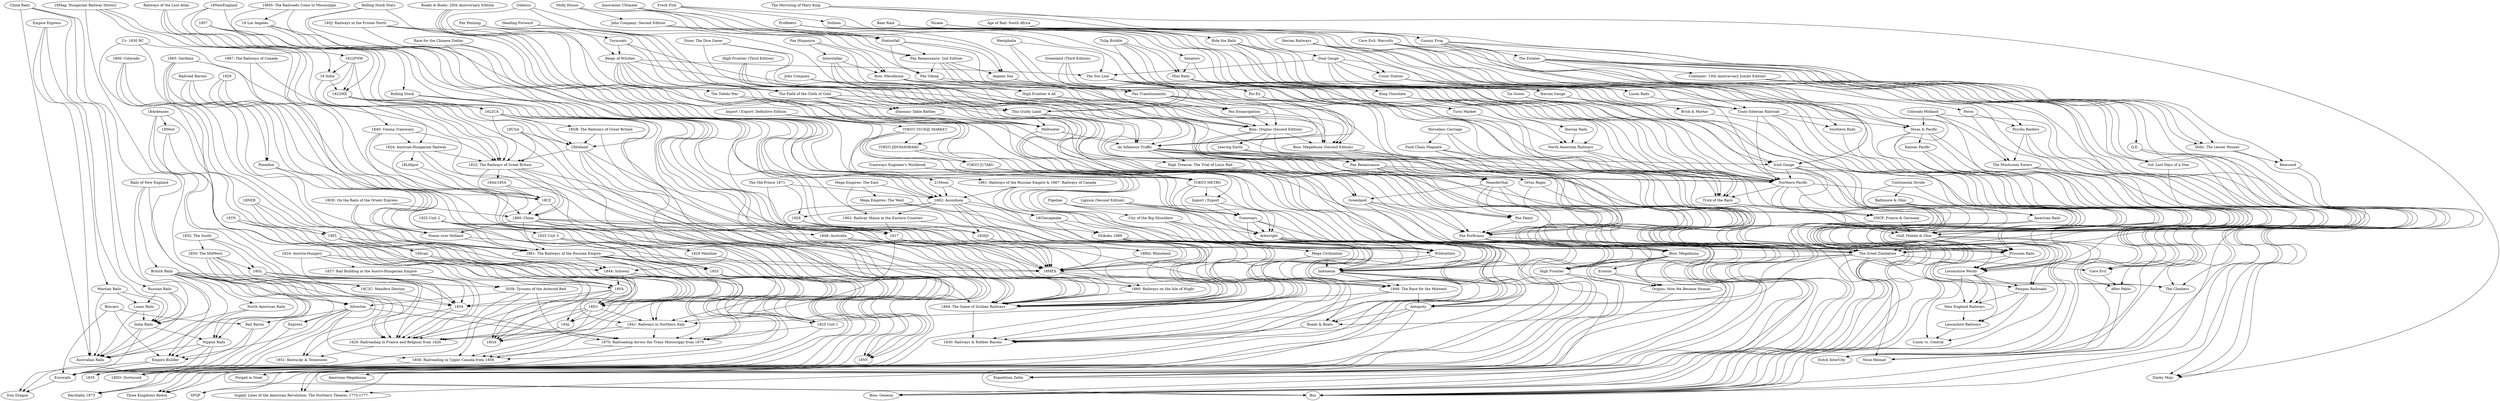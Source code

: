 digraph G {
"Eurorails" -> "Iron Dragon" ["weight"=0.355819906018943]
"Empire Builder" -> "Iron Dragon" ["weight"=0.343857551974493]
"Nippon Rails" -> "Iron Dragon" ["weight"=0.340589613123272]
"Empire Builder" -> "Eurorails" ["weight"=0.436407487741378]
"Express" -> "Eurorails" ["weight"=0.197192063919899]
"Rail Baron" -> "Eurorails" ["weight"=0.192097528667558]
"Silverton" -> "Eurorails" ["weight"=0.227314096689489]
"Nippon Rails" -> "Eurorails" ["weight"=0.399256341893563]
"India Rails" -> "Eurorails" ["weight"=0.388791391886915]
"British Rails" -> "Eurorails" ["weight"=0.41061012390945]
"Boxcars" -> "Eurorails" ["weight"=0.086113408296533]
"Rail Baron" -> "Empire Builder" ["weight"=0.228000209903555]
"Silverton" -> "Empire Builder" ["weight"=0.222484002410723]
"Nippon Rails" -> "Empire Builder" ["weight"=0.32736947709166]
"British Rails" -> "Empire Builder" ["weight"=0.35495409451776]
"Boxcars" -> "Empire Builder" ["weight"=0.100609553542067]
"Rails of New England" -> "Empire Builder" ["weight"=0.114813033248132]
"Nippon Rails" -> "Australian Rails" ["weight"=0.497267850854901]
"North American Rails" -> "Nippon Rails" ["weight"=0.278024482490467]
"India Rails" -> "Nippon Rails" ["weight"=0.474179079706014]
"British Rails" -> "Nippon Rails" ["weight"=0.462108626739118]
"China Rails" -> "Nippon Rails" ["weight"=0.418352856955632]
"Silverton" -> "Express" ["weight"=0.170999134316694]
"British Rails" -> "Express" ["weight"=0.190139672056189]
"Silverton" -> "Rail Baron" ["weight"=0.16779307152458]
"Boxcars" -> "Rail Baron" ["weight"=0.140143560210156]
"Silverton" -> "1856: Railroading in Upper Canada from 1856" ["weight"=0.206520252790536]
"Silverton" -> "1870: Railroading Across the Trans Mississippi from 1870" ["weight"=0.211095223313292]
"2038: Tycoons of the Asteroid Belt" -> "Silverton" ["weight"=0.176701261669006]
"British Rails" -> "Silverton" ["weight"=0.20875545225292]
"Rails of New England" -> "Silverton" ["weight"=0.162417365636984]
"India Rails" -> "Australian Rails" ["weight"=0.467056433795002]
"British Rails" -> "India Rails" ["weight"=0.433632283809493]
"Lunar Rails" -> "India Rails" ["weight"=0.409234778787579]
"Russian Rails" -> "India Rails" ["weight"=0.442906369778363]
"China Rails" -> "India Rails" ["weight"=0.436365609596152]
"Martian Rails" -> "India Rails" ["weight"=0.32845434036569]
"Empire Express" -> "India Rails" ["weight"=0.131462554460841]
"British Rails" -> "Australian Rails" ["weight"=0.485597011182242]
"British Rails" -> "North American Rails" ["weight"=0.285511342226812]
"British Rails" -> "1870: Railroading Across the Trans Mississippi from 1870" ["weight"=0.14474659962735]
"British Rails" -> "2038: Tycoons of the Asteroid Belt" ["weight"=0.129190614530218]
"Rails of New England" -> "British Rails" ["weight"=0.123857569558478]
"1856: Railroading in Upper Canada from 1856" -> "1835" ["weight"=0.387330718602967]
"1870: Railroading Across the Trans Mississippi from 1870" -> "1856: Railroading in Upper Canada from 1856" ["weight"=0.558613562312267]
"2038: Tycoons of the Asteroid Belt" -> "1856: Railroading in Upper Canada from 1856" ["weight"=0.28914312472185]
"1841: Railways in Northern Italy" -> "1856: Railroading in Upper Canada from 1856" ["weight"=0.326085990100417]
"1853" -> "1856: Railroading in Upper Canada from 1856" ["weight"=0.340195686082043]
"18EU" -> "1856: Railroading in Upper Canada from 1856" ["weight"=0.347381255684778]
"1861: The Railways of the Russian Empire" -> "1856: Railroading in Upper Canada from 1856" ["weight"=0.391284722236154]
"Ur: 1830 BC" -> "1870: Railroading Across the Trans Mississippi from 1870" ["weight"=0.194779477692341]
"1825 Unit 1" -> "1870: Railroading Across the Trans Mississippi from 1870" ["weight"=0.275859136333771]
"1825 Unit 2" -> "1870: Railroading Across the Trans Mississippi from 1870" ["weight"=0.217889097632597]
"1870: Railroading Across the Trans Mississippi from 1870" -> "1835" ["weight"=0.373195874326818]
"2038: Tycoons of the Asteroid Belt" -> "1870: Railroading Across the Trans Mississippi from 1870" ["weight"=0.278653003694582]
"1841: Railways in Northern Italy" -> "1870: Railroading Across the Trans Mississippi from 1870" ["weight"=0.318531481705525]
"1853" -> "1870: Railroading Across the Trans Mississippi from 1870" ["weight"=0.312486927106239]
"1861: The Railways of the Russian Empire" -> "1870: Railroading Across the Trans Mississippi from 1870" ["weight"=0.371021070576805]
"Ur: 1830 BC" -> "2038: Tycoons of the Asteroid Belt" ["weight"=0.206986725686688]
"2038: Tycoons of the Asteroid Belt" -> "1835" ["weight"=0.300402224635901]
"North American Rails" -> "Australian Rails" ["weight"=0.320034908011209]
"Lunar Rails" -> "Australian Rails" ["weight"=0.385579254842191]
"Russian Rails" -> "Australian Rails" ["weight"=0.423521784061637]
"China Rails" -> "Australian Rails" ["weight"=0.408642479036727]
"Martian Rails" -> "Australian Rails" ["weight"=0.314909571938548]
"Empire Express" -> "Australian Rails" ["weight"=0.123250968852984]
"Russian Rails" -> "Lunar Rails" ["weight"=0.388368282876463]
"Martian Rails" -> "Lunar Rails" ["weight"=0.380926001034404]
"China Rails" -> "Russian Rails" ["weight"=0.412206670724772]
"Empire Express" -> "Martian Rails" ["weight"=0.151017380706304]
"Lancashire Railways" -> "Union vs. Central" ["weight"=0.216706898465448]
"Pampas Railroads" -> "Union vs. Central" ["weight"=0.253050950865654]
"Locomotive Werks" -> "Union vs. Central" ["weight"=0.205428715242946]
"New England Railways" -> "Lancashire Railways" ["weight"=0.39795523498969]
"Pampas Railroads" -> "Lancashire Railways" ["weight"=0.268759415907471]
"Locomotive Werks" -> "Lancashire Railways" ["weight"=0.200451493693608]
"Pampas Railroads" -> "New England Railways" ["weight"=0.263727713527099]
"Locomotive Werks" -> "Pampas Railroads" ["weight"=0.298828190693689]
"Prussian Rails" -> "Pampas Railroads" ["weight"=0.244988141547212]
"Gulf, Mobile & Ohio" -> "Pampas Railroads" ["weight"=0.263062145464939]
"Baltimore & Ohio" -> "Pampas Railroads" ["weight"=0.224922442097643]
"Locomotive Werks" -> "New England Railways" ["weight"=0.22224838120972]
"Prussian Rails" -> "Locomotive Werks" ["weight"=0.392882517106988]
"Gulf, Mobile & Ohio" -> "Locomotive Werks" ["weight"=0.302187532085882]
"American Rails" -> "Locomotive Werks" ["weight"=0.207842139970647]
"Baltimore & Ohio" -> "Locomotive Werks" ["weight"=0.248289862428302]
"Kansas Pacific" -> "Locomotive Werks" ["weight"=0.255675391081963]
"Texas & Pacific" -> "Locomotive Werks" ["weight"=0.266336008634668]
"Colorado Midland" -> "Locomotive Werks" ["weight"=0.253798889600702]
"Continental Divide" -> "Locomotive Werks" ["weight"=0.260816493909509]
"Baltimore & Ohio" -> "New England Railways" ["weight"=0.235972906238445]
"Continental Divide" -> "New England Railways" ["weight"=0.246838393955675]
"Baltimore & Ohio" -> "Prussian Rails" ["weight"=0.27030016678119]
"Baltimore & Ohio" -> "American Rails" ["weight"=0.223287285418737]
"Continental Divide" -> "Baltimore & Ohio" ["weight"=0.210121722393245]
"Gulf, Mobile & Ohio" -> "Dutch InterCity" ["weight"=0.348295089399802]
"Texas & Pacific" -> "Dutch InterCity" ["weight"=0.285941871235414]
"Age of Rail: South Africa" -> "Dutch InterCity" ["weight"=0.309052917191089]
"Colorado Midland" -> "Dutch InterCity" ["weight"=0.32234022913916]
"Gulf, Mobile & Ohio" -> "Prussian Rails" ["weight"=0.341661894785177]
"SNCF: France & Germany" -> "Gulf, Mobile & Ohio" ["weight"=0.22369714115911]
"Texas & Pacific" -> "Gulf, Mobile & Ohio" ["weight"=0.353873051752097]
"Age of Rail: South Africa" -> "Gulf, Mobile & Ohio" ["weight"=0.366133245985889]
"Colorado Midland" -> "Gulf, Mobile & Ohio" ["weight"=0.330716222014791]
"Northern Pacific" -> "Gulf, Mobile & Ohio" ["weight"=0.303986433362447]
"Irish Gauge" -> "Gulf, Mobile & Ohio" ["weight"=0.216687874882357]
"Southern Rails" -> "Gulf, Mobile & Ohio" ["weight"=0.294127647930776]
"Trans-Siberian Railroad" -> "Gulf, Mobile & Ohio" ["weight"=0.343387099129549]
"For-Ex" -> "Gulf, Mobile & Ohio" ["weight"=0.184363398860002]
"Iberian Railways" -> "Gulf, Mobile & Ohio" ["weight"=0.273150493002262]
"The Soo Line" -> "Gulf, Mobile & Ohio" ["weight"=0.241856215784825]
"Union Station" -> "Gulf, Mobile & Ohio" ["weight"=0.172781813236507]
"Dual Gauge" -> "Gulf, Mobile & Ohio" ["weight"=0.303918436058403]
"Nicaea" -> "Gulf, Mobile & Ohio" ["weight"=0.100521771030096]
"Texas & Pacific" -> "Prussian Rails" ["weight"=0.276709895473914]
"Texas & Pacific" -> "Kansas Pacific" ["weight"=0.254729996979302]
"Age of Rail: South Africa" -> "Texas & Pacific" ["weight"=0.29265565376172]
"Colorado Midland" -> "Texas & Pacific" ["weight"=0.346097294642556]
"Trans-Siberian Railroad" -> "Texas & Pacific" ["weight"=0.226164906741607]
"Iberian Railways" -> "Texas & Pacific" ["weight"=0.267180378891205]
"American Rails" -> "Prussian Rails" ["weight"=0.260171873829214]
"Kansas Pacific" -> "Prussian Rails" ["weight"=0.301930657055669]
"SNCF: France & Germany" -> "Prussian Rails" ["weight"=0.297705572231747]
"Trick of the Rails" -> "Prussian Rails" ["weight"=0.207749421509343]
"Tin Goose" -> "Prussian Rails" ["weight"=0.130193063933776]
"Northern Pacific" -> "Prussian Rails" ["weight"=0.211654232213711]
"Trans-Siberian Railroad" -> "Prussian Rails" ["weight"=0.203373355406433]
"Ur: 1830 BC" -> "1835" ["weight"=0.230261685739972]
"1825 Unit 1" -> "1835" ["weight"=0.269480518813605]
"1853" -> "1835" ["weight"=0.351225070499343]
"1829" -> "1835" ["weight"=0.304670560701035]
"1849: The Game of Sicilian Railways" -> "1830: Railways & Robber Barons" ["weight"=0.317102291101614]
"1860: Railways on the Isle of Wight" -> "1849: The Game of Sicilian Railways" ["weight"=0.488456935788159]
"1846: The Race for the Midwest" -> "1849: The Game of Sicilian Railways" ["weight"=0.397551079077259]
"18MEX" -> "1849: The Game of Sicilian Railways" ["weight"=0.49629861920038]
"Shikoku 1889" -> "1849: The Game of Sicilian Railways" ["weight"=0.461253991687723]
"1848: Australia" -> "1849: The Game of Sicilian Railways" ["weight"=0.445118630753132]
"1817" -> "1849: The Game of Sicilian Railways" ["weight"=0.480006519786845]
"1862: Railway Mania in the Eastern Counties" -> "1849: The Game of Sicilian Railways" ["weight"=0.428766460159859]
"1880: China" -> "1849: The Game of Sicilian Railways" ["weight"=0.382093600733166]
"Rolling Stock" -> "1849: The Game of Sicilian Railways" ["weight"=0.253927221104603]
"18CZ" -> "1849: The Game of Sicilian Railways" ["weight"=0.38381898821636]
"1857" -> "1849: The Game of Sicilian Railways" ["weight"=0.261769847253922]
"1822: The Railways of Great Britain" -> "1849: The Game of Sicilian Railways" ["weight"=0.433963637359163]
"18Ireland" -> "1849: The Game of Sicilian Railways" ["weight"=0.436624074494022]
"18Lilliput" -> "1849: The Game of Sicilian Railways" ["weight"=0.22848822907598]
"18Chesapeake" -> "1849: The Game of Sicilian Railways" ["weight"=0.390975139700143]
"1824: Austrian-Hungarian Railway" -> "1849: The Game of Sicilian Railways" ["weight"=0.315242783941156]
"1822MX" -> "1849: The Game of Sicilian Railways" ["weight"=0.357295964160675]
"1882: Assiniboia" -> "1849: The Game of Sicilian Railways" ["weight"=0.523366023235133]
"18NewEngland" -> "1849: The Game of Sicilian Railways" ["weight"=0.307554230644186]
"1861: Railways of the Russian Empire & 1867: Railways of Canada" -> "1849: The Game of Sicilian Railways" ["weight"=0.263085556544076]
"Rolling Stock Stars" -> "1849: The Game of Sicilian Railways" ["weight"=0.227702127469479]
"21Moon" -> "1849: The Game of Sicilian Railways" ["weight"=0.221158852647654]
"18SJ: Railways in the Frozen North" -> "1849: The Game of Sicilian Railways" ["weight"=0.280501087470199]
"Roads & Boats" -> "1830: Railways & Robber Barons" ["weight"=0.260788971046114]
"Antiquity" -> "1830: Railways & Robber Barons" ["weight"=0.289940461019886]
"1846: The Race for the Midwest" -> "1830: Railways & Robber Barons" ["weight"=0.396037786906807]
"Indonesia" -> "1830: Railways & Robber Barons" ["weight"=0.345712631132633]
"Shikoku 1889" -> "1830: Railways & Robber Barons" ["weight"=0.34854489261527]
"Mega Civilization" -> "1830: Railways & Robber Barons" ["weight"=0.126116158372354]
"Mega Empires: The West" -> "1830: Railways & Robber Barons" ["weight"=0.0707829190988553]
"Mega Empires: The East" -> "1830: Railways & Robber Barons" ["weight"=0.051418852688512]
"18MEX" -> "1860: Railways on the Isle of Wight" ["weight"=0.446705123616403]
"1848: Australia" -> "1860: Railways on the Isle of Wight" ["weight"=0.449776244815626]
"Rolling Stock" -> "1860: Railways on the Isle of Wight" ["weight"=0.256341927679617]
"1846: The Race for the Midwest" -> "Antiquity" ["weight"=0.260554526735626]
"Indonesia" -> "1846: The Race for the Midwest" ["weight"=0.311341384037077]
"Shikoku 1889" -> "1846: The Race for the Midwest" ["weight"=0.445662280763409]
"Arkwright" -> "1846: The Race for the Midwest" ["weight"=0.273968063171943]
"City of the Big Shoulders" -> "1846: The Race for the Midwest" ["weight"=0.247692388149124]
"18Chesapeake" -> "1846: The Race for the Midwest" ["weight"=0.397739854371652]
"1880: China" -> "18MEX" ["weight"=0.414540153427364]
"1857" -> "18MEX" ["weight"=0.281229361230724]
"18MEX" -> "1841: Railways in Northern Italy" ["weight"=0.332049853458492]
"Shikoku 1889" -> "18MEX" ["weight"=0.404497541471142]
"1861: The Railways of the Russian Empire" -> "18MEX" ["weight"=0.330912451181068]
"18Rhl: Rhineland" -> "18MEX" ["weight"=0.303041278508913]
"Steam over Holland" -> "18MEX" ["weight"=0.20147591731096]
"1848: Australia" -> "18MEX" ["weight"=0.461360429958029]
"1817" -> "18MEX" ["weight"=0.430017946660164]
"Rolling Stock" -> "18MEX" ["weight"=0.240744443840824]
"1836Jr" -> "18MEX" ["weight"=0.362396301401676]
"1867: The Railways of Canada" -> "18MEX" ["weight"=0.247640879725439]
"1828" -> "18MEX" ["weight"=0.35829604448361]
"1882: Assiniboia" -> "18MEX" ["weight"=0.487792660442823]
"18 Los Angeles" -> "18MEX" ["weight"=0.323825943373713]
"18MS: The Railroads Come to Mississippi" -> "18MEX" ["weight"=0.325161402777475]
"Shikoku 1889" -> "Indonesia" ["weight"=0.2845420435068]
"18Chesapeake" -> "Shikoku 1889" ["weight"=0.400297183075609]
"1882: Assiniboia" -> "Shikoku 1889" ["weight"=0.39914044781253]
"1880: China" -> "1848: Australia" ["weight"=0.439646252021145]
"1880: China" -> "1817" ["weight"=0.407043804272012]
"1817" -> "1841: Railways in Northern Italy" ["weight"=0.387577624700772]
"1862: Railway Mania in the Eastern Counties" -> "1817" ["weight"=0.404463459204865]
"1822: The Railways of Great Britain" -> "1817" ["weight"=0.482053280865061]
"18Ireland" -> "1817" ["weight"=0.412762742167365]
"1828" -> "1817" ["weight"=0.352890288412858]
"1882: Assiniboia" -> "1817" ["weight"=0.395907941606177]
"The Old Prince 1871" -> "1817" ["weight"=0.281671077642015]
"1882: Assiniboia" -> "1862: Railway Mania in the Eastern Counties" ["weight"=0.353628818164617]
"Rolling Stock Stars" -> "1862: Railway Mania in the Eastern Counties" ["weight"=0.195095737153808]
"1880: China" -> "1841: Railways in Northern Italy" ["weight"=0.345095651753582]
"1880: China" -> "1844: Schweiz" ["weight"=0.343540386506679]
"1880: China" -> "1861: The Railways of the Russian Empire" ["weight"=0.364912857764684]
"1880: China" -> "Steam over Holland" ["weight"=0.195186415763052]
"1865: Sardinia" -> "1880: China" ["weight"=0.240464453211466]
"18OE: On the Rails of the Orient Express" -> "1880: China" ["weight"=0.327515025780988]
"18CZ" -> "1880: China" ["weight"=0.320771175687634]
"1844/1854" -> "1880: China" ["weight"=0.288858291479305]
"1822: The Railways of Great Britain" -> "1880: China" ["weight"=0.422018627313475]
"1857" -> "Rolling Stock" ["weight"=0.274780751237472]
"1844/1854" -> "18CZ" ["weight"=0.30659148753416]
"1822: The Railways of Great Britain" -> "18CZ" ["weight"=0.384178871467635]
"18Lilliput" -> "18CZ" ["weight"=0.284625998024017]
"1824: Austrian-Hungarian Railway" -> "18CZ" ["weight"=0.324106827749182]
"1840: Vienna Tramways" -> "18CZ" ["weight"=0.254577506902839]
"18Mag: Hungarian Railway History" -> "18CZ" ["weight"=0.264569714500011]
"1822: The Railways of Great Britain" -> "1844/1854" ["weight"=0.303038444361901]
"Railways of the Lost Atlas" -> "1822: The Railways of Great Britain" ["weight"=0.125643509599838]
"1822: The Railways of Great Britain" -> "18NY" ["weight"=0.35369354340843]
"18Ireland" -> "1822: The Railways of Great Britain" ["weight"=0.481463699478589]
"18USA" -> "1822: The Railways of Great Britain" ["weight"=0.346681753788541]
"1822CA" -> "1822: The Railways of Great Britain" ["weight"=0.402795970150644]
"1824: Austrian-Hungarian Railway" -> "1822: The Railways of Great Britain" ["weight"=0.347615019289288]
"1822MX" -> "1822: The Railways of Great Britain" ["weight"=0.451608568382954]
"1840: Vienna Tramways" -> "1822: The Railways of Great Britain" ["weight"=0.277651896204646]
"18 India" -> "1822: The Railways of Great Britain" ["weight"=0.24697640256397]
"1822PNW" -> "1822: The Railways of Great Britain" ["weight"=0.331205902194527]
"18Ireland" -> "Harzbahn 1873" ["weight"=0.341747368679577]
"18Ireland" -> "18NY" ["weight"=0.333620558326058]
"18USA" -> "18Ireland" ["weight"=0.319687355671291]
"18GB: The Railways of Great Britain" -> "18Ireland" ["weight"=0.391422121056991]
"1822CA" -> "18Ireland" ["weight"=0.335548736755189]
"1822MX" -> "18Ireland" ["weight"=0.406130613768089]
"18NewEngland" -> "18Ireland" ["weight"=0.365453789981681]
"1824: Austrian-Hungarian Railway" -> "18Lilliput" ["weight"=0.208591138195986]
"1882: Assiniboia" -> "18Chesapeake" ["weight"=0.45668918309599]
"1861: Railways of the Russian Empire & 1867: Railways of Canada" -> "18Chesapeake" ["weight"=0.283383707258645]
"1824: Austrian-Hungarian Railway" -> "18DO: Dortmund" ["weight"=0.218709941060928]
"1840: Vienna Tramways" -> "1824: Austrian-Hungarian Railway" ["weight"=0.298832359280497]
"18Mag: Hungarian Railway History" -> "1824: Austrian-Hungarian Railway" ["weight"=0.258054848020578]
"1822MX" -> "Harzbahn 1873" ["weight"=0.266469384708887]
"1822MX" -> "1822CA" ["weight"=0.456042125492156]
"18NewEngland" -> "1822MX" ["weight"=0.365801241579924]
"18 India" -> "1822MX" ["weight"=0.249708778846014]
"1822PNW" -> "1822MX" ["weight"=0.35497284641308]
"1882: Assiniboia" -> "1836Jr" ["weight"=0.342884113472704]
"1882: Assiniboia" -> "1828" ["weight"=0.332210126284684]
"1861: Railways of the Russian Empire & 1867: Railways of Canada" -> "1882: Assiniboia" ["weight"=0.297467321981043]
"Rolling Stock Stars" -> "1882: Assiniboia" ["weight"=0.239416308421661]
"18 Los Angeles" -> "1882: Assiniboia" ["weight"=0.302510797976337]
"21Moon" -> "1882: Assiniboia" ["weight"=0.217740463126971]
"18MS: The Railroads Come to Mississippi" -> "1882: Assiniboia" ["weight"=0.366701685014587]
"18SJ: Railways in the Frozen North" -> "1882: Assiniboia" ["weight"=0.289686351319945]
"The Old Prince 1871" -> "1882: Assiniboia" ["weight"=0.377085524379269]
"18SJ: Railways in the Frozen North" -> "1861: Railways of the Russian Empire & 1867: Railways of Canada" ["weight"=0.2005762680117]
"18SJ: Railways in the Frozen North" -> "21Moon" ["weight"=0.302616610151368]
"Tin Goose" -> "American Rails" ["weight"=0.16542869970079]
"1825 Unit 3" -> "1825 Unit 1" ["weight"=0.579243581027131]
"1825 Unit 3" -> "1853" ["weight"=0.280756874288904]
"1825 Unit 3" -> "1829 Mainline" ["weight"=0.401181206075728]
"1825 Unit 2" -> "1825 Unit 3" ["weight"=0.67099238992875]
"1853" -> "1825 Unit 1" ["weight"=0.355204919362324]
"1829" -> "1825 Unit 1" ["weight"=0.248646434666499]
"1829 Mainline" -> "1825 Unit 1" ["weight"=0.395295381321209]
"1825 Unit 2" -> "1825 Unit 1" ["weight"=0.595603945220752]
"1825 Unit 2" -> "1853" ["weight"=0.297148612727246]
"1829" -> "1853" ["weight"=0.273965700617417]
"1861: The Railways of the Russian Empire" -> "1853" ["weight"=0.316190931033271]
"1825 Unit 2" -> "1829 Mainline" ["weight"=0.364773405324045]
"1832: The South" -> "1826: Railroading in France and Belgium from 1826" ["weight"=0.31808608806944]
"1832: The South" -> "18GL" ["weight"=0.323580340838116]
"1832: The South" -> "1850: The MidWest" ["weight"=0.3705716849586]
"1826: Railroading in France and Belgium from 1826" -> "1851: Kentucky & Tennessee" ["weight"=0.327371621949608]
"1841: Railways in Northern Italy" -> "1826: Railroading in France and Belgium from 1826" ["weight"=0.377158789283182]
"1854" -> "1826: Railroading in France and Belgium from 1826" ["weight"=0.397124648568653]
"18EU" -> "1826: Railroading in France and Belgium from 1826" ["weight"=0.384577957366487]
"18VA" -> "1826: Railroading in France and Belgium from 1826" ["weight"=0.350909952484717]
"1837: Rail Building in the Austro-Hungarian Empire" -> "1826: Railroading in France and Belgium from 1826" ["weight"=0.330985341441171]
"1844: Schweiz" -> "1826: Railroading in France and Belgium from 1826" ["weight"=0.350124765670505]
"18GL" -> "1826: Railroading in France and Belgium from 1826" ["weight"=0.381442567727525]
"18Scan" -> "1826: Railroading in France and Belgium from 1826" ["weight"=0.375621005663312]
"1824: Austria-Hungary" -> "1826: Railroading in France and Belgium from 1826" ["weight"=0.347104896941105]
"1850: The MidWest" -> "1826: Railroading in France and Belgium from 1826" ["weight"=0.370965165107673]
"18West" -> "1826: Railroading in France and Belgium from 1826" ["weight"=0.269160296327003]
"18Ardennes" -> "1826: Railroading in France and Belgium from 1826" ["weight"=0.304714760864531]
"18GL" -> "1854" ["weight"=0.359437406141913]
"18GL" -> "18VA" ["weight"=0.356383039402147]
"18GL" -> "18C2C: Manifest Destiny" ["weight"=0.316772955990196]
"1850: The MidWest" -> "18GL" ["weight"=0.312313856550054]
"1850: The MidWest" -> "1851: Kentucky & Tennessee" ["weight"=0.264025512834173]
"1850: The MidWest" -> "1854" ["weight"=0.326507759587397]
"1850: The MidWest" -> "18C2C: Manifest Destiny" ["weight"=0.309440135131]
"18TN" -> "18GA" ["weight"=0.333558200524693]
"18TN" -> "18VA" ["weight"=0.271461793382561]
"18TN" -> "18FL" ["weight"=0.305054099456642]
"18AL" -> "18GA" ["weight"=0.434683387625531]
"18EU" -> "18GA" ["weight"=0.325036199076314]
"18VA" -> "18GA" ["weight"=0.327942992209685]
"1800: Colorado" -> "18GA" ["weight"=0.169127663024011]
"18FL" -> "18GA" ["weight"=0.291779992433193]
"18VA" -> "1854" ["weight"=0.329593770531542]
"18VA" -> "18EU" ["weight"=0.358436414803444]
"1844: Schweiz" -> "18VA" ["weight"=0.339476324435873]
"18Scan" -> "18VA" ["weight"=0.3942079199528]
"18FL" -> "18VA" ["weight"=0.341355820133865]
"18FL" -> "18AL" ["weight"=0.26060573917163]
"18FL" -> "18EU" ["weight"=0.325505889471911]
"18FL" -> "18Scan" ["weight"=0.365476144037168]
"18NEB" -> "18FL" ["weight"=0.295677662150362]
"1822CA" -> "Harzbahn 1873" ["weight"=0.313881508369397]
"1822CA" -> "18NY" ["weight"=0.35174553486385]
"1822CA" -> "18GB: The Railways of Great Britain" ["weight"=0.360844587902432]
"1822PNW" -> "1822CA" ["weight"=0.329678002297637]
"Trick of the Rails" -> "SNCF: France & Germany" ["weight"=0.259152851679812]
"Northern Pacific" -> "SNCF: France & Germany" ["weight"=0.262737823106019]
"King Chocolate" -> "SNCF: France & Germany" ["weight"=0.14935638400932]
"Mini Rails" -> "SNCF: France & Germany" ["weight"=0.203136547291601]
"Northern Pacific" -> "Trick of the Rails" ["weight"=0.242346276873973]
"King Chocolate" -> "Trick of the Rails" ["weight"=0.155930890873546]
"North American Railways" -> "Trick of the Rails" ["weight"=0.193331606293218]
"Turin Market" -> "Trick of the Rails" ["weight"=0.172516744202859]
"Mini Rails" -> "Trick of the Rails" ["weight"=0.243880059050115]
"Tulip Bubble" -> "Trick of the Rails" ["weight"=0.162272686391454]
"Northern Pacific" -> "Bus" ["weight"=0.240313846759716]
"Irish Gauge" -> "Northern Pacific" ["weight"=0.281258349033906]
"Dolmen" -> "Northern Pacific" ["weight"=0.0825338066861899]
"Fresh Fish" -> "Northern Pacific" ["weight"=0.203252184148844]
"Trans-Siberian Railroad" -> "Northern Pacific" ["weight"=0.250378390064761]
"North American Railways" -> "Northern Pacific" ["weight"=0.167287985500922]
"An Infamous Traffic" -> "Northern Pacific" ["weight"=0.210344439639703]
"Mini Rails" -> "Northern Pacific" ["weight"=0.210529478793396]
"Senators" -> "Northern Pacific" ["weight"=0.109874256136407]
"Profiteers" -> "Northern Pacific" ["weight"=0.102347100666575]
"The Soo Line" -> "Northern Pacific" ["weight"=0.262011461325271]
"Ride the Rails" -> "Northern Pacific" ["weight"=0.227546592669162]
"The Field of the Cloth of Gold" -> "Northern Pacific" ["weight"=0.235319803675458]
"Dual Gauge" -> "Northern Pacific" ["weight"=0.250666146403404]
"Reign of Witches" -> "Northern Pacific" ["weight"=0.188831062739556]
"Turncoats" -> "Northern Pacific" ["weight"=0.121978839636095]
"Luzon Rails" -> "Trans-Siberian Railroad" ["weight"=0.128458789124051]
"Trans-Siberian Railroad" -> "Southern Rails" ["weight"=0.332213322016647]
"Iberian Railways" -> "Trans-Siberian Railroad" ["weight"=0.287457439974045]
"Union Station" -> "Trans-Siberian Railroad" ["weight"=0.210874496539739]
"Dual Gauge" -> "Trans-Siberian Railroad" ["weight"=0.266114605241815]
"Irish Gauge" -> "The Great Zimbabwe" ["weight"=0.2317601762962]
"Irish Gauge" -> "Bus" ["weight"=0.2925693908487]
"Irish Gauge" -> "The Climbers" ["weight"=0.1765176886784]
"An Infamous Traffic" -> "Irish Gauge" ["weight"=0.173952015169981]
"Iberian Gauge" -> "Irish Gauge" ["weight"=0.348107567235937]
"The Estates" -> "Irish Gauge" ["weight"=0.298964471582112]
"Cosmic Frog" -> "Irish Gauge" ["weight"=0.15328467455376]
"Ride the Rails" -> "Irish Gauge" ["weight"=0.381177196112627]
"Iberian Railways" -> "Southern Rails" ["weight"=0.33128326789122]
"For-Ex" -> "An Infamous Traffic" ["weight"=0.263959321763788]
"The Soo Line" -> "For-Ex" ["weight"=0.257839122783245]
"The Soo Line" -> "An Infamous Traffic" ["weight"=0.226774182586684]
"The Soo Line" -> "This Guilty Land" ["weight"=0.216367778430503]
"Westphalia" -> "The Soo Line" ["weight"=0.148679431418155]
"Dual Gauge" -> "The Soo Line" ["weight"=0.290642127971879]
"Reign of Witches" -> "The Soo Line" ["weight"=0.194067288271789]
"Union Station" -> "Luzon Rails" ["weight"=0.146164535773971]
"Dual Gauge" -> "Union Station" ["weight"=0.227410132741468]
"Nicaea" -> "Union Station" ["weight"=0.139888931078556]
"Dual Gauge" -> "Luzon Rails" ["weight"=0.131482458038012]
"Nicaea" -> "Dual Gauge" ["weight"=0.213311000286913]
"1861: The Railways of the Russian Empire" -> "1841: Railways in Northern Italy" ["weight"=0.338831050983909]
"18EU" -> "1841: Railways in Northern Italy" ["weight"=0.30198383303429]
"1844: Schweiz" -> "1841: Railways in Northern Italy" ["weight"=0.316064579176914]
"18Ardennes" -> "1841: Railways in Northern Italy" ["weight"=0.276243478863086]
"1861: The Railways of the Russian Empire" -> "1844: Schweiz" ["weight"=0.335186357790594]
"1844: Schweiz" -> "1854" ["weight"=0.454794812849554]
"1844: Schweiz" -> "18EU" ["weight"=0.354266232099024]
"1824: Austria-Hungary" -> "1844: Schweiz" ["weight"=0.422513440450562]
"18OE: On the Rails of the Orient Express" -> "1844: Schweiz" ["weight"=0.284278703407681]
"1861: The Railways of the Russian Empire" -> "18EU" ["weight"=0.38417389778437]
"Steam over Holland" -> "1861: The Railways of the Russian Empire" ["weight"=0.282075251574998]
"Poseidon" -> "1861: The Railways of the Russian Empire" ["weight"=0.222230201318681]
"Railroad Barons" -> "1861: The Railways of the Russian Empire" ["weight"=0.211121523440223]
"1865: Sardinia" -> "1861: The Railways of the Russian Empire" ["weight"=0.219836832004779]
"18OE: On the Rails of the Orient Express" -> "1861: The Railways of the Russian Empire" ["weight"=0.280989125160611]
"1867: The Railways of Canada" -> "1861: The Railways of the Russian Empire" ["weight"=0.251301258730702]
"Poseidon" -> "Steam over Holland" ["weight"=0.269078046082656]
"Railroad Barons" -> "Steam over Holland" ["weight"=0.225616233403004]
"1865: Sardinia" -> "Steam over Holland" ["weight"=0.251595311961822]
"1865: Sardinia" -> "Poseidon" ["weight"=0.186365811466586]
"The Field of the Cloth of Gold" -> "SPQF" ["weight"=0.0968691043429041]
"Reign of Witches" -> "SPQF" ["weight"=0.0812264255819978]
"The Field of the Cloth of Gold" -> "An Infamous Traffic" ["weight"=0.158671224181733]
"The Field of the Cloth of Gold" -> "Meltwater" ["weight"=0.216213296472417]
"The Field of the Cloth of Gold" -> "Dinosaur Table Battles" ["weight"=0.210009426324365]
"Reign of Witches" -> "The Field of the Cloth of Gold" ["weight"=0.303682853743227]
"Turncoats" -> "The Field of the Cloth of Gold" ["weight"=0.151939032465019]
"Heading Forward" -> "The Field of the Cloth of Gold" ["weight"=0.134809660818492]
"Pax Penning" -> "The Field of the Cloth of Gold" ["weight"=0.106543615776641]
"Turncoats" -> "Reign of Witches" ["weight"=0.156410295472222]
"Reign of Witches" -> "Meltwater" ["weight"=0.217183281378664]
"Reign of Witches" -> "Dinosaur Table Battles" ["weight"=0.20288234231819]
"Reign of Witches" -> "This Guilty Land" ["weight"=0.257544016671959]
"Reign of Witches" -> "The Toledo War" ["weight"=0.480899521563182]
"Pax Penning" -> "Reign of Witches" ["weight"=0.122698505903302]
"1854" -> "1851: Kentucky & Tennessee" ["weight"=0.322701691498923]
"1837: Rail Building in the Austro-Hungarian Empire" -> "1854" ["weight"=0.333136839006585]
"18C2C: Manifest Destiny" -> "1854" ["weight"=0.289947603719469]
"1824: Austria-Hungary" -> "1854" ["weight"=0.394915659657074]
"Antiquity" -> "Roads & Boats" ["weight"=0.459167048947647]
"Indonesia" -> "Roads & Boats" ["weight"=0.401901811274125]
"The Great Zimbabwe" -> "Roads & Boats" ["weight"=0.322117786141009]
"Mega Civilization" -> "Roads & Boats" ["weight"=0.101353501783478]
"Roads & Boats: 20th Anniversary Edition" -> "Roads & Boats" ["weight"=0.132518522800562]
"Antiquity" -> "Bus" ["weight"=0.301581141418202]
"Indonesia" -> "Antiquity" ["weight"=0.485100422878839]
"The Great Zimbabwe" -> "Antiquity" ["weight"=0.426633528449749]
"Arkwright" -> "Antiquity" ["weight"=0.300686690266356]
"Food Chain Magnate" -> "Antiquity" ["weight"=0.299922528845278]
"Roads & Boats: 20th Anniversary Edition" -> "Antiquity" ["weight"=0.181595244591078]
"Indonesia" -> "Bus" ["weight"=0.316742390859606]
"The Great Zimbabwe" -> "Indonesia" ["weight"=0.445304282498016]
"Pax Porfiriana" -> "Indonesia" ["weight"=0.240270510609147]
"Wildcatters" -> "Indonesia" ["weight"=0.256227408543436]
"Arkwright" -> "Indonesia" ["weight"=0.307682801932738]
"Tramways" -> "Indonesia" ["weight"=0.232644856338473]
"Mega Civilization" -> "Indonesia" ["weight"=0.105916870227585]
"An Infamous Traffic" -> "Indonesia" ["weight"=0.207572773605022]
"City of the Big Shoulders" -> "Indonesia" ["weight"=0.227449746989687]
"TOKYO METRO" -> "Indonesia" ["weight"=0.151362408305911]
"Mega Empires: The West" -> "Mega Civilization" ["weight"=0.176917378947353]
"Mega Empires: The East" -> "Mega Civilization" ["weight"=0.140622800678448]
"Mega Empires: The East" -> "Mega Empires: The West" ["weight"=0.491879755090986]
"18EU" -> "18AL" ["weight"=0.337118392479761]
"1800: Colorado" -> "18EU" ["weight"=0.190755289377078]
"18Scan" -> "18EU" ["weight"=0.354218301585084]
"18West" -> "18EU" ["weight"=0.290004397014286]
"18NEB" -> "18EU" ["weight"=0.288593351879597]
"18Ardennes" -> "18EU" ["weight"=0.309837791426506]
"The Great Zimbabwe" -> "Bus" ["weight"=0.391309909343296]
"The Great Zimbabwe" -> "Neue Heimat" ["weight"=0.18276242083827]
"The Great Zimbabwe" -> "The Climbers" ["weight"=0.199615073766817]
"The Great Zimbabwe" -> "Cave Evil" ["weight"=0.0677948666942082]
"Pax Porfiriana" -> "The Great Zimbabwe" ["weight"=0.24418539899393]
"Ortus Regni" -> "The Great Zimbabwe" ["weight"=0.10155751674941]
"Sol: Last Days of a Star" -> "The Great Zimbabwe" ["weight"=0.166653406956875]
"Food Chain Magnate" -> "The Great Zimbabwe" ["weight"=0.362392933683225]
"Pax Renaissance" -> "The Great Zimbabwe" ["weight"=0.229374004761351]
"An Infamous Traffic" -> "The Great Zimbabwe" ["weight"=0.218287000138735]
"Q.E." -> "The Great Zimbabwe" ["weight"=0.11089677346994]
"Container: 10th Anniversary Jumbo Edition!" -> "The Great Zimbabwe" ["weight"=0.204058379952703]
"The Estates" -> "The Great Zimbabwe" ["weight"=0.26527530337845]
"Roads & Boats: 20th Anniversary Edition" -> "The Great Zimbabwe" ["weight"=0.188199400178177]
"Horseless Carriage" -> "The Great Zimbabwe" ["weight"=0.29962536731411]
"1800: Colorado" -> "18AL" ["weight"=0.176347295796308]
"Fresh Fish" -> "Bus" ["weight"=0.20294637582794]
"Food Chain Magnate" -> "Bus" ["weight"=0.28398796947224]
"An Infamous Traffic" -> "Bus" ["weight"=0.186855975038037]
"Iberian Gauge" -> "Bus" ["weight"=0.218058100209553]
"Container: 10th Anniversary Jumbo Edition!" -> "Bus" ["weight"=0.215318396956174]
"The Estates" -> "Bus" ["weight"=0.299526325487194]
"Brick & Mortar" -> "Bus" ["weight"=0.110305410155713]
"Cosmic Frog" -> "Bus" ["weight"=0.147175931086812]
"Ride the Rails" -> "Bus" ["weight"=0.23549583511106]
"Bear Raid" -> "Bus" ["weight"=0.166228099565612]
"Horseless Carriage" -> "Bus" ["weight"=0.284622439718414]
"Arkwright" -> "Forged in Steel" ["weight"=0.14080271261171]
"Arkwright" -> "Three Kingdoms Redux" ["weight"=0.22456843679493]
"Arkwright" -> "Wildcatters" ["weight"=0.307428151772061]
"Tramways" -> "Arkwright" ["weight"=0.298098131983185]
"City of the Big Shoulders" -> "Arkwright" ["weight"=0.289415731811003]
"Import / Export" -> "Arkwright" ["weight"=0.12433146176839]
"Lignum (Second Edition)" -> "Arkwright" ["weight"=0.262978130996085]
"TOKYO METRO" -> "Arkwright" ["weight"=0.159156490671875]
"Pipeline" -> "Arkwright" ["weight"=0.241849511651245]
"Horseless Carriage" -> "Food Chain Magnate" ["weight"=0.219519876822333]
"City of the Big Shoulders" -> "Wildcatters" ["weight"=0.265360214865602]
"Pipeline" -> "City of the Big Shoulders" ["weight"=0.279608385280893]
"1836Jr" -> "18Rhl: Rhineland" ["weight"=0.278274932157856]
"1828" -> "18Rhl: Rhineland" ["weight"=0.294433550340738]
"1828" -> "1836Jr" ["weight"=0.315888739231512]
"18 Los Angeles" -> "1836Jr" ["weight"=0.34681917219611]
"The Old Prince 1871" -> "1828" ["weight"=0.377571740767749]
"18MS: The Railroads Come to Mississippi" -> "18 Los Angeles" ["weight"=0.310183841156296]
"Pax Porfiriana" -> "High Frontier" ["weight"=0.203659384579319]
"Pax Porfiriana" -> "Origins: How We Became Human" ["weight"=0.141082825928792]
"Pax Porfiriana" -> "Bios: Megafauna" ["weight"=0.196394621886142]
"Pax Pamir" -> "Pax Porfiriana" ["weight"=0.332855486622698]
"Greenland" -> "Pax Porfiriana" ["weight"=0.261421072328441]
"Ortus Regni" -> "Pax Porfiriana" ["weight"=0.13919873218291]
"Neanderthal" -> "Pax Porfiriana" ["weight"=0.268471292881722]
"Dune: The Dice Game" -> "Pax Porfiriana" ["weight"=0.0633876151612007]
"Pax Renaissance" -> "Pax Porfiriana" ["weight"=0.354077729296755]
"An Infamous Traffic" -> "Pax Porfiriana" ["weight"=0.210133739420289]
"John Company" -> "Pax Porfiriana" ["weight"=0.248003313836958]
"Bios: Megafauna (Second Edition)" -> "Pax Porfiriana" ["weight"=0.21850035873176]
"Wildcatters" -> "Three Kingdoms Redux" ["weight"=0.217507756082815]
"Tramways" -> "Wildcatters" ["weight"=0.251542902901704]
"Lignum (Second Edition)" -> "Wildcatters" ["weight"=0.255391613272628]
"Race for the Chinese Zodiac" -> "Wildcatters" ["weight"=0.0792432134294133]
"Pipeline" -> "Wildcatters" ["weight"=0.218201996984027]
"Tramways" -> "Forged in Steel" ["weight"=0.166955379503821]
"Import / Export" -> "Tramways" ["weight"=0.153114351420323]
"Lignum (Second Edition)" -> "Tramways" ["weight"=0.203992338597412]
"TOKYO METRO" -> "Tramways" ["weight"=0.20255403585827]
"Tramways Engineer's Workbook" -> "Tramways" ["weight"=0.231842661968799]
"TOKYO TSUKIJI MARKET" -> "Tramways" ["weight"=0.110998883276142]
"Import / Export: Definitive Edition" -> "Tramways" ["weight"=0.0777588915268242]
"John Company" -> "An Infamous Traffic" ["weight"=0.289260880340465]
"An Infamous Traffic" -> "Supply Lines of the American Revolution: The Northern Theater, 1775-1777" ["weight"=0.172716307610772]
"An Infamous Traffic" -> "High Treason: The Trial of Louis Riel" ["weight"=0.153073998895737]
"An Infamous Traffic" -> "Pax Renaissance" ["weight"=0.236664428058184]
"Meltwater" -> "An Infamous Traffic" ["weight"=0.206016402091594]
"This Guilty Land" -> "An Infamous Traffic" ["weight"=0.232009295087649]
"Westphalia" -> "An Infamous Traffic" ["weight"=0.191627350358583]
"TOKYO METRO" -> "Import / Export" ["weight"=0.167083780215345]
"TOKYO JUTAKU" -> "TOKYO METRO" ["weight"=0.257585527364957]
"TOKYO JIDOHANBAIKI" -> "TOKYO METRO" ["weight"=0.279552892895477]
"Tramways Engineer's Workbook" -> "TOKYO METRO" ["weight"=0.11173298466129]
"TOKYO TSUKIJI MARKET" -> "TOKYO METRO" ["weight"=0.273976577362479]
"Import / Export: Definitive Edition" -> "TOKYO METRO" ["weight"=0.136289861174222]
"Railroad Barons" -> "Poseidon" ["weight"=0.259050017234485]
"High Frontier" -> "American Megafauna" ["weight"=0.142130049304617]
"High Frontier" -> "Origins: How We Became Human" ["weight"=0.231769241099439]
"Bios: Megafauna" -> "High Frontier" ["weight"=0.277219207161797]
"Greenland" -> "High Frontier" ["weight"=0.190234202450502]
"High Frontier (Third Edition)" -> "High Frontier" ["weight"=0.228115771927262]
"Dune: The Dice Game" -> "High Frontier" ["weight"=0.0694998270328584]
"Origins: How We Became Human" -> "American Megafauna" ["weight"=0.279177547938555]
"Erosion" -> "American Megafauna" ["weight"=0.145306056899089]
"Bios: Megafauna" -> "American Megafauna" ["weight"=0.168589187584498]
"Erosion" -> "Origins: How We Became Human" ["weight"=0.188873041123771]
"Bios: Megafauna" -> "Origins: How We Became Human" ["weight"=0.247074094670761]
"Bios: Megafauna" -> "Erosion" ["weight"=0.165667668548651]
"Greenland" -> "Bios: Megafauna" ["weight"=0.230150337947659]
"Neanderthal" -> "Bios: Megafauna" ["weight"=0.161126105579248]
"High Frontier (Third Edition)" -> "Bios: Megafauna" ["weight"=0.156035209233544]
"Greenland" -> "Pax Pamir" ["weight"=0.262107931982687]
"High Frontier (Third Edition)" -> "Greenland" ["weight"=0.160034079435761]
"Neanderthal" -> "Greenland" ["weight"=0.306488748345051]
"Dune: The Dice Game" -> "Greenland" ["weight"=0.0642919437202545]
"The Climbers" -> "Neue Heimat" ["weight"=0.222339272383658]
"Q.E." -> "Neue Heimat" ["weight"=0.177407697727681]
"The Mushroom Eaters" -> "Neue Heimat" ["weight"=0.0736218287786028]
"After Pablo" -> "Neue Heimat" ["weight"=0.10641492917112]
"Q.E." -> "The Climbers" ["weight"=0.146523613824012]
"The Estates" -> "The Climbers" ["weight"=0.215128234075112]
"The Mushroom Eaters" -> "Cave Evil" ["weight"=0.202368572172581]
"Cave Evil" -> "After Pablo" ["weight"=0.120819431881075]
"Psycho Raiders" -> "Cave Evil" ["weight"=0.244495888198503]
"Cave Evil: Warcults" -> "Cave Evil" ["weight"=0.283836876158164]
"Pax Renaissance" -> "Ortus Regni" ["weight"=0.141622725794746]
"Container: 10th Anniversary Jumbo Edition!" -> "Sol: Last Days of a Star" ["weight"=0.127434946487309]
"The Estates" -> "Sol: Last Days of a Star" ["weight"=0.163531659983408]
"John Company" -> "Pax Renaissance" ["weight"=0.300302746043246]
"Pax Renaissance" -> "Pax Pamir" ["weight"=0.295552847026065]
"Pax Renaissance" -> "Neanderthal" ["weight"=0.249135972470623]
"Bios: Megafauna (Second Edition)" -> "Pax Renaissance" ["weight"=0.259439183167538]
"Bios: Origins (Second Edition)" -> "Pax Renaissance" ["weight"=0.222838869165987]
"The Estates" -> "Q.E." ["weight"=0.108574843818543]
"The Estates" -> "Container: 10th Anniversary Jumbo Edition!" ["weight"=0.249042821283745]
"The Estates" -> "Dȗhr: The Lesser Houses" ["weight"=0.0636780924080372]
"Cosmic Frog" -> "The Estates" ["weight"=0.160450648538822]
"John Company" -> "Pax Pamir" ["weight"=0.278934325188669]
"Neanderthal" -> "Pax Pamir" ["weight"=0.229747963094752]
"Neanderthal" -> "Bios: Genesis" ["weight"=0.330307797879858]
"Leaving Earth" -> "Neanderthal" ["weight"=0.15255466313328]
"Bios: Megafauna (Second Edition)" -> "Neanderthal" ["weight"=0.301885527447554]
"Bios: Origins (Second Edition)" -> "Neanderthal" ["weight"=0.267905212541604]
"Greenland (Third Edition)" -> "Neanderthal" ["weight"=0.344911926283462]
"Pax Transhumanity" -> "Bios: Megafauna (Second Edition)" ["weight"=0.282939371406684]
"Bios: Megafauna (Second Edition)" -> "Bios: Genesis" ["weight"=0.502049558379632]
"Bios: Origins (Second Edition)" -> "Bios: Megafauna (Second Edition)" ["weight"=0.4687366655463]
"Pax Emancipation" -> "Bios: Megafauna (Second Edition)" ["weight"=0.296800474652619]
"Greenland (Third Edition)" -> "Bios: Megafauna (Second Edition)" ["weight"=0.258152601304871]
"High Frontier 4 All" -> "Bios: Megafauna (Second Edition)" ["weight"=0.272944344468976]
"Bios: Mesofauna" -> "Bios: Megafauna (Second Edition)" ["weight"=0.260679812067369]
"Lignum (Second Edition)" -> "Three Kingdoms Redux" ["weight"=0.177496939740885]
"Race for the Chinese Zodiac" -> "Three Kingdoms Redux" ["weight"=0.119174039036927]
"Import / Export: Definitive Edition" -> "Import / Export" ["weight"=0.141855883802458]
"1840: Vienna Tramways" -> "18DO: Dortmund" ["weight"=0.274773865455743]
"18Mag: Hungarian Railway History" -> "1840: Vienna Tramways" ["weight"=0.371847154487768]
"18Mag: Hungarian Railway History" -> "18DO: Dortmund" ["weight"=0.240372290453661]
"1824: Austria-Hungary" -> "1837: Rail Building in the Austro-Hungarian Empire" ["weight"=0.297022761504682]
"18NEB" -> "18Scan" ["weight"=0.302888739079466]
"18Ardennes" -> "18West" ["weight"=0.31180781689361]
"Fresh Fish" -> "Dolmen" ["weight"=0.11076863204913]
"Ride the Rails" -> "Iberian Gauge" ["weight"=0.339603068871115]
"Bear Raid" -> "Iberian Gauge" ["weight"=0.158579737883051]
"Ride the Rails" -> "Brick & Mortar" ["weight"=0.0905028827303222]
"Bear Raid" -> "Brick & Mortar" ["weight"=0.131144965239823]
"Cosmic Frog" -> "Zimby Mojo" ["weight"=0.119026453548343]
"Cosmic Frog" -> "Bemused" ["weight"=0.097345889326927]
"Cosmic Frog" -> "Dȗhr: The Lesser Houses" ["weight"=0.119439696274816]
"The Mirroring of Mary King" -> "Cosmic Frog" ["weight"=0.162614032175193]
"Bear Raid" -> "Ride the Rails" ["weight"=0.163001102048535]
"Mini Rails" -> "King Chocolate" ["weight"=0.128742197150267]
"Mini Rails" -> "North American Railways" ["weight"=0.207533484269481]
"Tulip Bubble" -> "North American Railways" ["weight"=0.138503933679706]
"Iberian Rails" -> "North American Railways" ["weight"=0.156271268850445]
"Profiteers" -> "North American Railways" ["weight"=0.133096191837391]
"Mini Rails" -> "Turin Market" ["weight"=0.145619865825387]
"Tulip Bubble" -> "Turin Market" ["weight"=0.133342754540533]
"Mini Rails" -> "Iberian Rails" ["weight"=0.141130244076528]
"Tulip Bubble" -> "Mini Rails" ["weight"=0.227571920394778]
"Senators" -> "Mini Rails" ["weight"=0.0979263682081584]
"Profiteers" -> "Mini Rails" ["weight"=0.101408924447358]
"Profiteers" -> "Senators" ["weight"=0.168202290054251]
"Pax Penning" -> "Turncoats" ["weight"=0.212739065421738]
"TOKYO TSUKIJI MARKET" -> "TOKYO JUTAKU" ["weight"=0.0926182962667869]
"TOKYO TSUKIJI MARKET" -> "TOKYO JIDOHANBAIKI" ["weight"=0.12205219191937]
"Import / Export: Definitive Edition" -> "TOKYO TSUKIJI MARKET" ["weight"=0.144025443730467]
"Import / Export: Definitive Edition" -> "TOKYO JIDOHANBAIKI" ["weight"=0.0834787723138051]
"Meltwater" -> "Supply Lines of the American Revolution: The Northern Theater, 1775-1777" ["weight"=0.210794323371452]
"High Treason: The Trial of Louis Riel" -> "Supply Lines of the American Revolution: The Northern Theater, 1775-1777" ["weight"=0.112496446812988]
"This Guilty Land" -> "Supply Lines of the American Revolution: The Northern Theater, 1775-1777" ["weight"=0.2517677177118]
"This Guilty Land" -> "High Treason: The Trial of Louis Riel" ["weight"=0.143318617428261]
"This Guilty Land" -> "Meltwater" ["weight"=0.253999150631302]
"The Toledo War" -> "Meltwater" ["weight"=0.168102640951524]
"Dinosaur Table Battles" -> "Meltwater" ["weight"=0.211453592043622]
"Heading Forward" -> "Meltwater" ["weight"=0.0966392617290814]
"Westphalia" -> "This Guilty Land" ["weight"=0.162829005964959]
"The Toledo War" -> "This Guilty Land" ["weight"=0.240630300241831]
"TOKYO JIDOHANBAIKI" -> "TOKYO JUTAKU" ["weight"=0.459818524463792]
"Dȗhr: The Lesser Houses" -> "Zimby Mojo" ["weight"=0.150863611927376]
"Dȗhr: The Lesser Houses" -> "Bemused" ["weight"=0.163173522620636]
"The Mirroring of Mary King" -> "Dȗhr: The Lesser Houses" ["weight"=0.13369966453635]
"Pax Transhumanity" -> "Bios: Genesis" ["weight"=0.263892114907546]
"Pax Transhumanity" -> "Bios: Origins (Second Edition)" ["weight"=0.322216319148419]
"Pax Transhumanity" -> "Pax Emancipation" ["weight"=0.334892314073587]
"Aegean Sea" -> "Pax Transhumanity" ["weight"=0.101248810208945]
"Pax Viking" -> "Pax Transhumanity" ["weight"=0.263119186694033]
"Pax Renaissance: 2nd Edition" -> "Pax Transhumanity" ["weight"=0.262410356348321]
"Stationfall" -> "Pax Transhumanity" ["weight"=0.180129282442755]
"Innovation Ultimate" -> "Pax Transhumanity" ["weight"=0.0482897734476795]
"Leaving Earth" -> "Bios: Genesis" ["weight"=0.153277967149195]
"Bios: Origins (Second Edition)" -> "Bios: Genesis" ["weight"=0.379644725878292]
"Greenland (Third Edition)" -> "Bios: Genesis" ["weight"=0.242436155200476]
"Pax Viking" -> "Bios: Origins (Second Edition)" ["weight"=0.24150469887622]
"Pax Renaissance: 2nd Edition" -> "Bios: Origins (Second Edition)" ["weight"=0.263816535434531]
"Bios: Origins (Second Edition)" -> "Leaving Earth" ["weight"=0.124520427030565]
"Bios: Origins (Second Edition)" -> "Expedition Zetta" ["weight"=0.120557741600168]
"Pax Emancipation" -> "Bios: Origins (Second Edition)" ["weight"=0.300333932937612]
"High Frontier 4 All" -> "Bios: Origins (Second Edition)" ["weight"=0.300745187774754]
"Bios: Mesofauna" -> "Bios: Origins (Second Edition)" ["weight"=0.250676695546237]
"Galenus" -> "Bios: Origins (Second Edition)" ["weight"=0.129627007327877]
"Interstellar" -> "Bios: Origins (Second Edition)" ["weight"=0.18445674931267]
"Pax Renaissance: 2nd Edition" -> "Pax Emancipation" ["weight"=0.234526643215944]
"Bios: Mesofauna" -> "Pax Emancipation" ["weight"=0.219390531941883]
"Pax Renaissance: 2nd Edition" -> "Aegean Sea" ["weight"=0.0920474804464352]
"Stationfall" -> "Aegean Sea" ["weight"=0.0884913996648042]
"Innovation Ultimate" -> "Aegean Sea" ["weight"=0.113400222401951]
"Pax Renaissance: 2nd Edition" -> "Pax Viking" ["weight"=0.278636482509273]
"Stationfall" -> "Pax Viking" ["weight"=0.179234755698182]
"John Company: Second Edition" -> "Pax Viking" ["weight"=0.168600595529938]
"Stationfall" -> "Pax Renaissance: 2nd Edition" ["weight"=0.194084251003394]
"John Company: Second Edition" -> "Pax Renaissance: 2nd Edition" ["weight"=0.264756713686239]
"Molly House" -> "Pax Renaissance: 2nd Edition" ["weight"=0.0642222024886931]
"John Company: Second Edition" -> "Stationfall" ["weight"=0.217832169692609]
"Molly House" -> "Stationfall" ["weight"=0.0620682171029819]
"Innovation Ultimate" -> "Stationfall" ["weight"=0.0458680944318256]
"Bemused" -> "Zimby Mojo" ["weight"=0.253066937012887]
"The Mirroring of Mary King" -> "Zimby Mojo" ["weight"=0.0937732827950459]
"Molly House" -> "John Company: Second Edition" ["weight"=0.126264834084212]
"Heading Forward" -> "Dinosaur Table Battles" ["weight"=0.107509425416759]
"Railways of the Lost Atlas" -> "18 India" ["weight"=0.151702213863263]
"Railways of the Lost Atlas" -> "1822PNW" ["weight"=0.15803010532691]
"1822PNW" -> "18 India" ["weight"=0.299235687751924]
"The Mushroom Eaters" -> "After Pablo" ["weight"=0.262250028955782]
"Psycho Raiders" -> "The Mushroom Eaters" ["weight"=0.233697973233756]
"Ferox" -> "The Mushroom Eaters" ["weight"=0.17901740344184]
"Cave Evil: Warcults" -> "The Mushroom Eaters" ["weight"=0.205019677502875]
"Psycho Raiders" -> "After Pablo" ["weight"=0.107211252761577]
"Ferox" -> "Psycho Raiders" ["weight"=0.201535369804335]
"Cave Evil: Warcults" -> "Psycho Raiders" ["weight"=0.33018508165399]
"Cave Evil: Warcults" -> "Ferox" ["weight"=0.186709076090643]
"18USA" -> "18NY" ["weight"=0.371128675753905]
"18GB: The Railways of Great Britain" -> "18NY" ["weight"=0.411444265058402]
"Bios: Mesofauna" -> "High Frontier 4 All" ["weight"=0.189841331839057]
"Interstellar" -> "High Frontier 4 All" ["weight"=0.206991879542261]
"Pax Hispanica" -> "High Frontier 4 All" ["weight"=0.0845199106142953]
"Bios: Mesofauna" -> "Expedition Zetta" ["weight"=0.145959141861328]
"Galenus" -> "Bios: Mesofauna" ["weight"=0.178972191905836]
"Interstellar" -> "Bios: Mesofauna" ["weight"=0.194526889514464]
"Pax Hispanica" -> "Bios: Mesofauna" ["weight"=0.14075659937006]
"Galenus" -> "Expedition Zetta" ["weight"=0.198566294770317]
"Interstellar" -> "Expedition Zetta" ["weight"=0.179774970056004]
"Pax Hispanica" -> "Interstellar" ["weight"=0.162114613859298]
"Iron Dragon" ["id"=130 "l"="-48.63840290572285,-31.665081666992318" "label"="Iron Dragon" "rating"="7.00442" "complexity"="2.9338" "min_players"="2" "max_players"="6" "min_players_rec"="2" "max_players_rec"="4" "min_players_best"="3" "max_players_best"="3" "min_time"="240" "max_time"="240" "bayes_rating"="6.10494" "year"="1994" "size"="0.007718022724781703"]
"Union vs. Central" ["id"=154 "l"="-45.98645023500643,-28.620881037958938" "label"="Union vs. Central" "rating"="6.78584" "complexity"="3.75" "min_players"="2" "max_players"="2" "min_players_rec"="2" "max_players_rec"="2" "min_players_best"="2" "max_players_best"="2" "min_time"="360" "max_time"="360" "bayes_rating"="5.56038" "year"="1999" "size"="0.0005160571407694275"]
"Eurorails" ["id"=157 "l"="-48.50022774308097,-31.624857049358322" "label"="Eurorails" "rating"="7.0978" "complexity"="2.7432" "min_players"="2" "max_players"="6" "min_players_rec"="2" "max_players_rec"="5" "min_players_best"="3" "max_players_best"="4" "min_time"="180" "max_time"="240" "bayes_rating"="6.18391" "year"="1990" "size"="0.008471557487852107"]
"Empire Builder" ["id"=168 "l"="-48.5739086345782,-31.574455691069925" "label"="Empire Builder" "rating"="6.96574" "complexity"="2.6318" "min_players"="2" "max_players"="6" "min_players_rec"="2" "max_players_rec"="4" "min_players_best"="3" "max_players_best"="3" "min_time"="180" "max_time"="180" "bayes_rating"="6.29335" "year"="1982" "size"="0.013956377187534251"]
"Lancashire Railways" ["id"=378 "l"="-46.03750421673792,-28.550464022422915" "label"="Lancashire Railways" "rating"="6.89167" "complexity"="3.1429" "min_players"="3" "max_players"="6" "min_players_rec"="3" "max_players_rec"="4" "min_players_best"="3" "max_players_best"="3" "min_time"="120" "max_time"="120" "bayes_rating"="5.57261" "year"="1998" "size"="0.0005480252822330203"]
"Express" ["id"=379 "l"="-48.276063051783254,-31.51348087156802" "label"="Express" "rating"="6.19439" "complexity"="1.6711" "min_players"="2" "max_players"="6" "min_players_rec"="2" "max_players_rec"="5" "min_players_best"="4" "max_players_best"="4" "min_time"="60" "max_time"="60" "bayes_rating"="5.64611" "year"="1990" "size"="0.0030506740710971466"]
"Rail Baron" ["id"=420 "l"="-48.757983501759654,-31.54895509375168" "label"="Rail Baron" "rating"="6.63401" "complexity"="2.2647" "min_players"="3" "max_players"="6" "min_players_rec"="3" "max_players_rec"="6" "min_players_best"="3" "max_players_best"="4" "min_time"="180" "max_time"="240" "bayes_rating"="5.92661" "year"="1977" "size"="0.0076586533192064595"]
"1830: Railways & Robber Barons" ["id"=421 "l"="-47.38597826224692,-30.033322465129327" "label"="1830: Railways & Robber Barons" "rating"="7.86549" "complexity"="4.1675" "min_players"="2" "max_players"="7" "min_players_rec"="3" "max_players_rec"="6" "min_players_best"="4" "max_players_best"="5" "min_time"="180" "max_time"="360" "bayes_rating"="7.20154" "year"="1986" "size"="0.026615761207117023"]
"1835" ["id"=422 "l"="-48.18150604051374,-31.181587021200777" "label"=1835 "rating"="7.02899" "complexity"="3.9896" "min_players"="3" "max_players"="7" "min_players_rec"="3" "max_players_rec"="6" "min_players_best"="3" "max_players_best"="7" "min_time"="360" "max_time"="360" "bayes_rating"="5.87323" "year"="1990" "size"="0.0033657886083811334"]
"1856: Railroading in Upper Canada from 1856" ["id"=423 "l"="-48.31147388260658,-31.05149819897899" "label"="1856: Railroading in Upper Canada from 1856" "rating"="7.46964" "complexity"="4.2601" "min_players"="3" "max_players"="6" "min_players_rec"="3" "max_players_rec"="6" "min_players_best"="4" "max_players_best"="4" "min_time"="300" "max_time"="300" "bayes_rating"="6.25069" "year"="1995" "size"="0.006178985057177304"]
"1870: Railroading Across the Trans Mississippi from 1870" ["id"=424 "l"="-48.238113371012844,-31.111388076182923" "label"="1870: Railroading Across the Trans Mississippi from 1870" "rating"="7.43165" "complexity"="4.2016" "min_players"="2" "max_players"="6" "min_players_rec"="3" "max_players_rec"="6" "min_players_best"="4" "max_players_best"="5" "min_time"="360" "max_time"="360" "bayes_rating"="6.11445" "year"="1992" "size"="0.004895692521281648"]
"Silverton" ["id"=511 "l"="-48.439567576350655,-31.398179333671454" "label"="Silverton" "rating"="7.11754" "complexity"="3.2339" "min_players"="1" "max_players"="6" "min_players_rec"="1" "max_players_rec"="4" "min_players_best"="4" "max_players_best"="4" "min_time"="180" "max_time"="180" "bayes_rating"="6.0158" "year"="1991" "size"="0.004959628804208834"]
"Bus" ["id"=552 "l"="-46.773714046727335,-29.547807644901432" "label"="Bus" "rating"="7.67894" "complexity"="3.0489" "min_players"="3" "max_players"="5" "min_players_rec"="3" "max_players_rec"="5" "min_players_best"="4" "max_players_best"="4" "min_time"="120" "max_time"="120" "bayes_rating"="6.9566" "year"="1999" "size"="0.020386540499068358"]
"American Megafauna" ["id"=639 "l"="-45.50670346939612,-29.73270365149654" "label"="American Megafauna" "rating"="6.84871" "complexity"="3.8163" "min_players"="1" "max_players"="4" "min_players_rec"="1" "max_players_rec"="5" "min_players_best"="4" "max_players_best"="4" "min_time"="90" "max_time"="360" "bayes_rating"="5.68218" "year"="1997" "size"="0.0015984070731796427"]
"2038: Tycoons of the Asteroid Belt" ["id"=816 "l"="-48.345915725066966,-31.237628149658942" "label"="2038: Tycoons of the Asteroid Belt" "rating"="7.10386" "complexity"="4.0196" "min_players"="3" "max_players"="6" "min_players_rec"="3" "max_players_rec"="5" "min_players_best"="4" "max_players_best"="4" "min_time"="360" "max_time"="360" "bayes_rating"="5.75738" "year"="1995" "size"="0.0019409228745752803"]
"New England Railways" ["id"=836 "l"="-46.1397807265489,-28.515534482600344" "label"="New England Railways" "rating"="6.61534" "complexity"="2.5882" "min_players"="2" "max_players"="6" "min_players_rec"="3" "max_players_rec"="5" "min_players_best"="4" "max_players_best"="4" "min_time"="90" "max_time"="120" "bayes_rating"="5.57561" "year"="2000" "size"="0.0007444010083665193"]
"Roads & Boats" ["id"=875 "l"="-46.998602748495685,-29.883664822109512" "label"="Roads & Boats" "rating"="7.69674" "complexity"="4.1973" "min_players"="1" "max_players"="4" "min_players_rec"="1" "max_players_rec"="4" "min_players_best"="2" "max_players_best"="2" "min_time"="240" "max_time"="240" "bayes_rating"="6.84079" "year"="1999" "size"="0.015933835080925066"]
"Australian Rails" ["id"=935 "l"="-48.30213857945319,-31.75184535921665" "label"="Australian Rails" "rating"="6.97827" "complexity"="2.6538" "min_players"="2" "max_players"="6" "min_players_rec"="2" "max_players_rec"="4" "min_players_best"="3" "max_players_best"="3" "min_time"="180" "max_time"="240" "bayes_rating"="5.77074" "year"="1994" "size"="0.0024889481568083007"]
"1825 Unit 1" ["id"=937 "l"="-47.956914406876294,-31.185681123950634" "label"="1825 Unit 1" "rating"="6.8224" "complexity"="3.56" "min_players"="2" "max_players"="5" "min_players_rec"="2" "max_players_rec"="5" "min_players_best"="3" "max_players_best"="4" "min_time"="180" "max_time"="180" "bayes_rating"="5.66837" "year"="1995" "size"="0.0014065982243980856"]
"1851: Kentucky & Tennessee" ["id"=1208 "l"="-49.0082667712271,-30.729783814181303" "label"="1851: Kentucky & Tennessee" "rating"="6.75198" "complexity"="3.2727" "min_players"="3" "max_players"="5" "min_players_rec"="3" "max_players_rec"="5" "min_players_best"="3" "max_players_best"="5" "min_time"="180" "max_time"="180" "bayes_rating"="5.55576" "year"="1998" "size"="0.00046125461254612545"]
"Dutch InterCity" ["id"=1278 "l"="-46.49447236181733,-28.795077031579652" "label"="Dutch InterCity" "rating"="6.95807" "complexity"="2.7143" "min_players"="2" "max_players"="6" "min_players_rec"="3" "max_players_rec"="5" "min_players_best"="4" "max_players_best"="4" "min_time"="45" "max_time"="45" "bayes_rating"="5.63619" "year"="1999" "size"="0.0010184136494830296"]
"1826: Railroading in France and Belgium from 1826" ["id"=1313 "l"="-48.789340456875266,-30.835872804222067" "label"="1826: Railroading in France and Belgium from 1826" "rating"="7.39317" "complexity"="3.8" "min_players"="2" "max_players"="6" "min_players_rec"="2" "max_players_rec"="5" "min_players_best"="4" "max_players_best"="4" "min_time"="210" "max_time"="210" "bayes_rating"="5.63095" "year"="2000" "size"="0.0007352672536626357"]
"1841: Railways in Northern Italy" ["id"=1447 "l"="-48.33752422628668,-30.797755051886835" "label"="1841: Railways in Northern Italy" "rating"="7.92364" "complexity"="4.4773" "min_players"="2" "max_players"="8" "min_players_rec"="3" "max_players_rec"="6" "min_players_best"="2" "max_players_best"="8" "min_time"="300" "max_time"="300" "bayes_rating"="5.83009" "year"="1994" "size"="0.0016303752146432356"]
"1853" ["id"=1493 "l"="-48.06589813390064,-31.096509843053543" "label"=1853 "rating"="6.81111" "complexity"="4.1698" "min_players"="3" "max_players"="6" "min_players_rec"="3" "max_players_rec"="5" "min_players_best"="4" "max_players_best"="4" "min_time"="180" "max_time"="180" "bayes_rating"="5.74429" "year"="1989" "size"="0.002342808081546162"]
"Pampas Railroads" ["id"=1796 "l"="-46.16168048244862,-28.664175335207812" "label"="Pampas Railroads" "rating"="7.07449" "complexity"="3.3214" "min_players"="3" "max_players"="6" "min_players_rec"="3" "max_players_rec"="5" "min_players_best"="4" "max_players_best"="4" "min_time"="120" "max_time"="120" "bayes_rating"="5.65548" "year"="2001" "size"="0.00111888495122575"]
"1829" ["id"=1823 "l"="-48.06097642704042,-31.240995178977517" "label"=1829 "rating"="6.96193" "complexity"="3.7619" "min_players"="3" "max_players"="9" "min_players_rec"="3" "max_players_rec"="7" "min_players_best"="5" "max_players_best"="7" "min_time"="360" "max_time"="360" "bayes_rating"="5.63318" "year"="1974" "size"="0.0011325855832815754"]
"Nippon Rails" ["id"=1830 "l"="-48.4418813539323,-31.691860889913553" "label"="Nippon Rails" "rating"="6.90673" "complexity"="2.6154" "min_players"="2" "max_players"="4" "min_players_rec"="2" "max_players_rec"="4" "min_players_best"="2" "max_players_best"="3" "min_time"="120" "max_time"="240" "bayes_rating"="5.79757" "year"="1992" "size"="0.0029136677505388914"]
"North American Rails" ["id"=1831 "l"="-48.221227051202796,-31.67890021121176" "label"="North American Rails" "rating"="6.74525" "complexity"="2.5882" "min_players"="2" "max_players"="6" "min_players_rec"="2" "max_players_rec"="5" "min_players_best"="3" "max_players_best"="4" "min_time"="120" "max_time"="120" "bayes_rating"="5.58584" "year"="1992" "size"="0.0008174710459975887"]
"Ur: 1830 BC" ["id"=2396 "l"="-48.19452256498846,-31.291688528465865" "label"="Ur: 1830 BC" "rating"="6.84428" "complexity"="3.8621" "min_players"="3" "max_players"="6" "min_players_rec"="3" "max_players_rec"="6" "min_players_best"="3" "max_players_best"="6" "min_time"="180" "max_time"="180" "bayes_rating"="5.66922" "year"="2001" "size"="0.0013974644696942019"]
"India Rails" ["id"=2455 "l"="-48.40614736500317,-31.75741449351689" "label"="India Rails" "rating"="7.08646" "complexity"="2.6129" "min_players"="2" "max_players"="6" "min_players_rec"="2" "max_players_rec"="5" "min_players_best"="3" "max_players_best"="3" "min_time"="180" "max_time"="180" "bayes_rating"="5.8122" "year"="1998" "size"="0.002648788864126265"]
"18GA" ["id"=2583 "l"="-48.88024777865512,-31.06770341422523" "label"="18GA" "rating"="6.93799" "complexity"="4.0741" "min_players"="3" "max_players"="5" "min_players_rec"="3" "max_players_rec"="4" "min_players_best"="3" "max_players_best"="4" "min_time"="240" "max_time"="240" "bayes_rating"="5.65046" "year"="1998" "size"="0.0011371524606335172"]
"18AL" ["id"=2612 "l"="-48.74890968374397,-31.083484885030714" "label"="18AL" "rating"="7.11718" "complexity"="3.8533" "min_players"="3" "max_players"="5" "min_players_rec"="3" "max_players_rec"="4" "min_players_best"="3" "max_players_best"="4" "min_time"="180" "max_time"="180" "bayes_rating"="5.91664" "year"="1999" "size"="0.003374922363085017"]
"British Rails" ["id"=2689 "l"="-48.356243119553206,-31.604490463127995" "label"="British Rails" "rating"="6.94754" "complexity"="2.5584" "min_players"="2" "max_players"="6" "min_players_rec"="2" "max_players_rec"="4" "min_players_best"="3" "max_players_best"="3" "min_time"="180" "max_time"="180" "bayes_rating"="5.82972" "year"="1984" "size"="0.0032516166745825874"]
"1849: The Game of Sicilian Railways" ["id"=3097 "l"="-47.874514465440704,-30.367779112939658" "label"="1849: The Game of Sicilian Railways" "rating"="8.07563" "complexity"="4.1667" "min_players"="3" "max_players"="5" "min_players_rec"="3" "max_players_rec"="4" "min_players_best"="3" "max_players_best"="4" "min_time"="180" "max_time"="180" "bayes_rating"="6.29948" "year"="1998" "size"="0.0044207372766796975"]
"Locomotive Werks" ["id"=3828 "l"="-46.32131609026162,-28.649769481690164" "label"="Locomotive Werks" "rating"="6.77275" "complexity"="2.8936" "min_players"="3" "max_players"="5" "min_players_rec"="3" "max_players_rec"="5" "min_players_best"="3" "max_players_best"="5" "min_time"="120" "max_time"="120" "bayes_rating"="5.7606" "year"="2002" "size"="0.002630521354718498"]
"1854" ["id"=4613 "l"="-48.89919347800666,-30.788089330030267" "label"=1854 "rating"="7.19017" "complexity"="4.2" "min_players"="3" "max_players"="6" "min_players_rec"="3" "max_players_rec"="6" "min_players_best"="4" "max_players_best"="4" "min_time"="300" "max_time"="300" "bayes_rating"="5.58957" "year"="2002" "size"="0.0005388915275291367"]
"18EU" ["id"=5684 "l"="-48.59237569566737,-30.959467621450568" "label"="18EU" "rating"="7.48496" "complexity"="4.2432" "min_players"="2" "max_players"="6" "min_players_rec"="3" "max_players_rec"="5" "min_players_best"="4" "max_players_best"="4" "min_time"="300" "max_time"="300" "bayes_rating"="5.82591" "year"="2001" "size"="0.0019591903839830476"]
"Lunar Rails" ["id"=6663 "l"="-48.32697683920432,-31.845352054852864" "label"="Lunar Rails" "rating"="6.90158" "complexity"="2.7636" "min_players"="2" "max_players"="6" "min_players_rec"="2" "max_players_rec"="5" "min_players_best"="3" "max_players_best"="3" "min_time"="180" "max_time"="240" "bayes_rating"="5.75482" "year"="2003" "size"="0.0025209162982718935"]
"18VA" ["id"=7218 "l"="-48.86102127240455,-30.923354901702073" "label"="18VA" "rating"="7.15555" "complexity"="4.3077" "min_players"="2" "max_players"="5" "min_players_rec"="3" "max_players_rec"="4" "min_players_best"="3" "max_players_best"="3" "min_time"="210" "max_time"="210" "bayes_rating"="5.63534" "year"="2001" "size"="0.0008722735742208907"]
"1837: Rail Building in the Austro-Hungarian Empire" ["id"=7823 "l"="-48.87306962026249,-30.710611074679004" "label"="1837: Rail Building in the Austro-Hungarian Empire" "rating"="7.40609" "complexity"="4.1667" "min_players"="3" "max_players"="7" "min_players_rec"="3" "max_players_rec"="7" "min_players_best"="3" "max_players_best"="7" "min_time"="360" "max_time"="360" "bayes_rating"="5.59595" "year"="1994" "size"="0.0005251908954733112"]
"1844: Schweiz" ["id"=7935 "l"="-48.562279426915595,-30.79507338959827" "label"="1844: Schweiz" "rating"="8.11888" "complexity"="4.25" "min_players"="3" "max_players"="7" "min_players_rec"="3" "max_players_rec"="7" "min_players_best"="5" "max_players_best"="5" "min_time"="300" "max_time"="360" "bayes_rating"="5.73505" "year"="2003" "size"="0.0009727448759636111"]
"18C2C: Manifest Destiny" ["id"=9132 "l"="-49.192817452808825,-30.80511759845497" "label"="18C2C: Manifest Destiny" "rating"="7.42969" "complexity"="4.1818" "min_players"="2" "max_players"="6" "min_players_rec"="4" "max_players_rec"="7" "min_players_best"="6" "max_players_best"="6" "min_time"="600" "max_time"="600" "bayes_rating"="5.6045" "year"="2003" "size"="0.000584560301048555"]
"Russian Rails" ["id"=9617 "l"="-48.43388404330167,-31.834576126454685" "label"="Russian Rails" "rating"="6.95743" "complexity"="2.7455" "min_players"="2" "max_players"="6" "min_players_rec"="2" "max_players_rec"="5" "min_players_best"="3" "max_players_best"="3" "min_time"="180" "max_time"="240" "bayes_rating"="5.73766" "year"="2004" "size"="0.0020276935442621754"]
"1860: Railways on the Isle of Wight" ["id"=12750 "l"="-47.8428837011655,-30.498311892270802" "label"="1860: Railways on the Isle of Wight" "rating"="7.85602" "complexity"="4.1209" "min_players"="2" "max_players"="4" "min_players_rec"="2" "max_players_rec"="4" "min_players_best"="3" "max_players_best"="3" "min_time"="180" "max_time"="240" "bayes_rating"="6.24067" "year"="2004" "size"="0.004562310474589894"]
"Antiquity" ["id"=13122 "l"="-47.046513223258266,-29.813037360740633" "label"="Antiquity" "rating"="7.83832" "complexity"="4.3197" "min_players"="2" "max_players"="4" "min_players_rec"="2" "max_players_rec"="4" "min_players_best"="2" "max_players_best"="3" "min_time"="120" "max_time"="180" "bayes_rating"="7.08088" "year"="2004" "size"="0.02104873771509992"]
"1829 Mainline" ["id"=13924 "l"="-47.80661740755593,-31.23061647766599" "label"="1829 Mainline" "rating"="6.72712" "complexity"="3.95" "min_players"="1" "max_players"="7" "min_players_rec"="1" "max_players_rec"="4" "min_players_best"="1" "max_players_best"="7" "min_time"="240" "max_time"="240" "bayes_rating"="5.57958" "year"="2005" "size"="0.0006987322348471009"]
"1825 Unit 3" ["id"=15999 "l"="-47.83147937247242,-31.17397117273447" "label"="1825 Unit 3" "rating"="7.5264" "complexity"="3.6667" "min_players"="2" "max_players"="2" "min_players_rec"="2" "max_players_rec"="2" "min_players_best"="2" "max_players_best"="2" "min_time"="120" "max_time"="120" "bayes_rating"="5.65438" "year"="2004" "size"="0.0008129041686456469"]
"1825 Unit 2" ["id"=16000 "l"="-47.89252515867211,-31.138863271072328" "label"="1825 Unit 2" "rating"="7.39276" "complexity"="3.5333" "min_players"="2" "max_players"="4" "min_players_rec"="2" "max_players_rec"="4" "min_players_best"="3" "max_players_best"="4" "min_time"="180" "max_time"="180" "bayes_rating"="5.67205" "year"="2000" "size"="0.000977311753315553"]
"1800: Colorado" ["id"=17132 "l"="-48.73691515897366,-31.172951528535844" "label"="1800: Colorado" "rating"="6.10529" "complexity"="3.5714" "min_players"="2" "max_players"="3" "min_players_rec"="2" "max_players_rec"="3" "min_players_best"="3" "max_players_best"="3" "min_time"="90" "max_time"="90" "bayes_rating"="5.53062" "year"="2002" "size"="0.0005434584048810786"]
"1846: The Race for the Midwest" ["id"=17405 "l"="-47.53126503879582,-30.092170569562903" "label"="1846: The Race for the Midwest" "rating"="7.88965" "complexity"="4.0" "min_players"="3" "max_players"="5" "min_players_rec"="3" "max_players_rec"="5" "min_players_best"="4" "max_players_best"="4" "min_time"="120" "max_time"="240" "bayes_rating"="6.88882" "year"="2005" "size"="0.014093383508092507"]
"18GL" ["id"=17654 "l"="-49.00768670720116,-30.86191231647958" "label"="18GL" "rating"="7.24107" "complexity"="4.2143" "min_players"="2" "max_players"="6" "min_players_rec"="2" "max_players_rec"="6" "min_players_best"="2" "max_players_best"="6" "min_time"="300" "max_time"="300" "bayes_rating"="5.58557" "year"="2005" "size"="0.0005114902634174857"]
"18Scan" ["id"=17857 "l"="-48.75359703823883,-30.95605846568267" "label"="18Scan" "rating"="7.30111" "complexity"="3.6538" "min_players"="2" "max_players"="4" "min_players_rec"="2" "max_players_rec"="4" "min_players_best"="3" "max_players_best"="3" "min_time"="180" "max_time"="180" "bayes_rating"="5.70112" "year"="2005" "size"="0.0012376237623762376"]
"18MEX" ["id"=18485 "l"="-48.039369563016145,-30.55242352677814" "label"="18MEX" "rating"="7.65631" "complexity"="3.8378" "min_players"="3" "max_players"="5" "min_players_rec"="3" "max_players_rec"="5" "min_players_best"="4" "max_players_best"="4" "min_time"="210" "max_time"="210" "bayes_rating"="6.00623" "year"="2005" "size"="0.0030187059296335537"]
"Indonesia" ["id"=19777 "l"="-47.162116431011576,-29.850237231643362" "label"="Indonesia" "rating"="7.88071" "complexity"="3.9733" "min_players"="2" "max_players"="5" "min_players_rec"="3" "max_players_rec"="5" "min_players_best"="4" "max_players_best"="4" "min_time"="180" "max_time"="240" "bayes_rating"="7.14181" "year"="2005" "size"="0.02216305578897373"]
"1824: Austria-Hungary" ["id"=20646 "l"="-48.7384380180422,-30.74925479032114" "label"="1824: Austria-Hungary" "rating"="7.65077" "complexity"="3.7778" "min_players"="3" "max_players"="6" "min_players_rec"="3" "max_players_rec"="6" "min_players_best"="4" "max_players_best"="4" "min_time"="300" "max_time"="300" "bayes_rating"="5.64433" "year"="2005" "size"="0.0007078659895509846"]
"1850: The MidWest" ["id"=21182 "l"="-49.06652705564226,-30.7990768258956" "label"="1850: The MidWest" "rating"="7.38405" "complexity"="3.5714" "min_players"="2" "max_players"="6" "min_players_rec"="3" "max_players_rec"="6" "min_players_best"="5" "max_players_best"="5" "min_time"="300" "max_time"="300" "bayes_rating"="5.59688" "year"="2005" "size"="0.000529757772825253"]
"18FL" ["id"=21436 "l"="-48.843315987888076,-31.01116554392743" "label"="18FL" "rating"="6.91294" "complexity"="3.619" "min_players"="2" "max_players"="4" "min_players_rec"="2" "max_players_rec"="4" "min_players_best"="3" "max_players_best"="3" "min_time"="150" "max_time"="150" "bayes_rating"="5.63319" "year"="2006" "size"="0.0010092798947791458"]
"1832: The South" ["id"=23421 "l"="-49.11897179055167,-30.87439615965888" "label"="1832: The South" "rating"="7.78532" "complexity"="3.8889" "min_players"="2" "max_players"="7" "min_players_rec"="4" "max_players_rec"="5" "min_players_best"="4" "max_players_best"="4" "min_time"="270" "max_time"="270" "bayes_rating"="5.62547" "year"="2006" "size"="0.0005754265463446714"]
"Shikoku 1889" ["id"=23540 "l"="-47.68053151334403,-30.22978769548622" "label"="Shikoku 1889" "rating"="7.99354" "complexity"="3.8411" "min_players"="2" "max_players"="6" "min_players_rec"="3" "max_players_rec"="4" "min_players_best"="3" "max_players_best"="4" "min_time"="180" "max_time"="240" "bayes_rating"="6.78001" "year"="2004" "size"="0.010686493003543896"]
"1861: The Railways of the Russian Empire" ["id"=23817 "l"="-48.20874290129577,-30.871002450541738" "label"="1861: The Railways of the Russian Empire" "rating"="7.43613" "complexity"="4.2027" "min_players"="3" "max_players"="6" "min_players_rec"="3" "max_players_rec"="6" "min_players_best"="3" "max_players_best"="6" "min_time"="180" "max_time"="360" "bayes_rating"="5.93989" "year"="2006" "size"="0.002986737788169961"]
"China Rails" ["id"=23919 "l"="-48.51253874818094,-31.781899748911446" "label"="China Rails" "rating"="7.04895" "complexity"="2.7308" "min_players"="2" "max_players"="6" "min_players_rec"="2" "max_players_rec"="6" "min_players_best"="3" "max_players_best"="4" "min_time"="180" "max_time"="240" "bayes_rating"="5.68358" "year"="2007" "size"="0.001420298856453911"]
"Boxcars" ["id"=24225 "l"="-48.98766820238114,-31.675956665238868" "label"="Boxcars" "rating"="6.42354" "complexity"="2.5263" "min_players"="2" "max_players"="6" "min_players_rec"="2" "max_players_rec"="4" "min_players_best"="3" "max_players_best"="3" "min_time"="180" "max_time"="180" "bayes_rating"="5.57605" "year"="1974" "size"="0.0011234518285776916"]
"18TN" ["id"=25344 "l"="-49.02705314654414,-31.03312197407882" "label"="18TN" "rating"="6.13178" "complexity"="3.8" "min_players"="3" "max_players"="5" "min_players_rec"="3" "max_players_rec"="5" "min_players_best"="3" "max_players_best"="5" "min_time"="180" "max_time"="180" "bayes_rating"="5.53541" "year"="2006" "size"="0.0005388915275291367"]
"Harzbahn 1873" ["id"=28944 "l"="-48.16654918006522,-30.125202689733985" "label"="Harzbahn 1873" "rating"="7.07409" "complexity"="4.4545" "min_players"="2" "max_players"="5" "min_players_rec"="3" "max_players_rec"="4" "min_players_best"="3" "max_players_best"="3" "min_time"="300" "max_time"="300" "bayes_rating"="5.62136" "year"="2011" "size"="0.0008266048007014723"]
"Origins: How We Became Human" ["id"=29256 "l"="-45.65435547291708,-29.780522763594973" "label"="Origins: How We Became Human" "rating"="6.75648" "complexity"="3.8065" "min_players"="2" "max_players"="5" "min_players_rec"="2" "max_players_rec"="5" "min_players_best"="4" "max_players_best"="4" "min_time"="180" "max_time"="180" "bayes_rating"="5.73794" "year"="2007" "size"="0.0024113112418252896"]
"18Rhl: Rhineland" ["id"=29278 "l"="-48.325666915981536,-30.601744393495455" "label"="18Rhl: Rhineland" "rating"="7.27961" "complexity"="3.5714" "min_players"="3" "max_players"="6" "min_players_rec"="3" "max_players_rec"="4" "min_players_best"="3" "max_players_best"="4" "min_time"="240" "max_time"="240" "bayes_rating"="5.58078" "year"="2007" "size"="0.0004658214898980673"]
"18West" ["id"=30771 "l"="-48.66388594269406,-30.888358042091387" "label"="18West" "rating"="7.25221" "complexity"="4.0" "min_players"="2" "max_players"="6" "min_players_rec"="3" "max_players_rec"="6" "min_players_best"="5" "max_players_best"="5" "min_time"="360" "max_time"="360" "bayes_rating"="5.58381" "year"="2007" "size"="0.0005160571407694275"]
"Steam over Holland" ["id"=31722 "l"="-48.01730652176994,-30.803288723942813" "label"="Steam over Holland" "rating"="7.28135" "complexity"="3.7679" "min_players"="2" "max_players"="5" "min_players_rec"="2" "max_players_rec"="4" "min_players_best"="3" "max_players_best"="3" "min_time"="180" "max_time"="180" "bayes_rating"="5.85749" "year"="2007" "size"="0.002507215666216068"]
"Forged in Steel" ["id"=32002 "l"="-47.851938396924275,-29.856641353972254" "label"="Forged in Steel" "rating"="7.22644" "complexity"="3.5294" "min_players"="2" "max_players"="4" "min_players_rec"="2" "max_players_rec"="4" "min_players_best"="3" "max_players_best"="4" "min_time"="60" "max_time"="120" "bayes_rating"="5.72351" "year"="2016" "size"="0.001507069526140806"]
"1848: Australia" ["id"=32424 "l"="-47.90351512964995,-30.540832949146598" "label"="1848: Australia" "rating"="7.86235" "complexity"="3.8667" "min_players"="3" "max_players"="6" "min_players_rec"="3" "max_players_rec"="5" "min_players_best"="4" "max_players_best"="4" "min_time"="200" "max_time"="240" "bayes_rating"="6.00799" "year"="2007" "size"="0.0027218589017573343"]
"Neue Heimat" ["id"=32944 "l"="-46.049987521515284,-29.622632503907106" "label"="Neue Heimat" "rating"="7.28314" "complexity"="2.6508" "min_players"="2" "max_players"="5" "min_players_rec"="3" "max_players_rec"="4" "min_players_best"="4" "max_players_best"="4" "min_time"="45" "max_time"="45" "bayes_rating"="5.98699" "year"="2007" "size"="0.0036717693909612365"]
"The Climbers" ["id"=34297 "l"="-46.339009766697224,-29.585065155949746" "label"="The Climbers" "rating"="6.75393" "complexity"="1.7686" "min_players"="2" "max_players"="5" "min_players_rec"="2" "max_players_rec"="5" "min_players_best"="4" "max_players_best"="4" "min_time"="45" "max_time"="45" "bayes_rating"="6.24469" "year"="2008" "size"="0.01507526213876"]
"Prussian Rails" ["id"=35285 "l"="-46.35065930649301,-28.753984879527174" "label"="Prussian Rails" "rating"="6.94358" "complexity"="2.9318" "min_players"="3" "max_players"="5" "min_players_rec"="3" "max_players_rec"="5" "min_players_best"="5" "max_players_best"="5" "min_time"="60" "max_time"="60" "bayes_rating"="5.95662" "year"="2008" "size"="0.004630813634869022"]
"Gulf, Mobile & Ohio" ["id"=36424 "l"="-46.51714427561848,-28.87924649733528" "label"="Gulf, Mobile & Ohio" "rating"="7.1313" "complexity"="2.8261" "min_players"="3" "max_players"="5" "min_players_rec"="3" "max_players_rec"="5" "min_players_best"="4" "max_players_best"="4" "min_time"="45" "max_time"="60" "bayes_rating"="5.83061" "year"="2008" "size"="0.0024980819115121844"]
"18NEB" ["id"=38986 "l"="-48.6686860873861,-31.043601165042848" "label"="18NEB" "rating"="7.45239" "complexity"="3.9545" "min_players"="2" "max_players"="4" "min_players_rec"="2" "max_players_rec"="4" "min_players_best"="3" "max_players_best"="3" "min_time"="180" "max_time"="180" "bayes_rating"="5.66534" "year"="2010" "size"="0.0008996748383325418"]
"American Rails" ["id"=41749 "l"="-46.446245860534454,-28.568227852491017" "label"="American Rails" "rating"="7.38725" "complexity"="2.8537" "min_players"="3" "max_players"="5" "min_players_rec"="3" "max_players_rec"="5" "min_players_best"="4" "max_players_best"="5" "min_time"="90" "max_time"="90" "bayes_rating"="6.12785" "year"="2009" "size"="0.004941361294801067"]
"Martian Rails" ["id"=42929 "l"="-48.20533228544532,-31.8345219158587" "label"="Martian Rails" "rating"="7.19738" "complexity"="3.2" "min_players"="2" "max_players"="6" "min_players_rec"="2" "max_players_rec"="4" "min_players_best"="3" "max_players_best"="3" "min_time"="120" "max_time"="180" "bayes_rating"="5.77189" "year"="2009" "size"="0.0020185597895582916"]
"Baltimore & Ohio" ["id"=43307 "l"="-46.27022232970002,-28.56565661761382" "label"="Baltimore & Ohio" "rating"="7.13415" "complexity"="3.7463" "min_players"="3" "max_players"="6" "min_players_rec"="3" "max_players_rec"="6" "min_players_best"="4" "max_players_best"="4" "min_time"="120" "max_time"="120" "bayes_rating"="5.88181" "year"="2009" "size"="0.0029913046655219025"]
"Kansas Pacific" ["id"=43365 "l"="-46.499755562231705,-28.63698411107657" "label"="Kansas Pacific" "rating"="6.59471" "complexity"="2.6667" "min_players"="3" "max_players"="6" "min_players_rec"="3" "max_players_rec"="6" "min_players_best"="4" "max_players_best"="4" "min_time"="100" "max_time"="100" "bayes_rating"="5.63328" "year"="2009" "size"="0.0013198275547111906"]
"18Ardennes" ["id"=43845 "l"="-48.54101496616354,-30.870860157622513" "label"="18Ardennes" "rating"="7.5301" "complexity"="3.7778" "min_players"="3" "max_players"="5" "min_players_rec"="3" "max_players_rec"="5" "min_players_best"="3" "max_players_best"="5" "min_time"="300" "max_time"="300" "bayes_rating"="5.59074" "year"="2010" "size"="0.0004703883672500091"]
"High Frontier" ["id"=47055 "l"="-45.85095933657922,-29.755734538495485" "label"="High Frontier" "rating"="7.34323" "complexity"="4.3463" "min_players"="2" "max_players"="5" "min_players_rec"="1" "max_players_rec"="5" "min_players_best"="3" "max_players_best"="4" "min_time"="180" "max_time"="180" "bayes_rating"="6.24887" "year"="2010" "size"="0.007115194914325381"]
"Erosion" ["id"=54372 "l"="-45.44648813040045,-29.85516711380059" "label"="Erosion" "rating"="6.25206" "complexity"="2.037" "min_players"="2" "max_players"="5" "min_players_rec"="2" "max_players_rec"="4" "min_players_best"="2" "max_players_best"="5" "min_time"="30" "max_time"="30" "bayes_rating"="5.577" "year"="2009" "size"="0.0011325855832815754"]
"1817" ["id"=63170 "l"="-48.11166861125017,-30.477991823853387" "label"=1817 "rating"="8.57931" "complexity"="4.781" "min_players"="3" "max_players"="7" "min_players_rec"="3" "max_players_rec"="7" "min_players_best"="4" "max_players_best"="5" "min_time"="360" "max_time"="540" "bayes_rating"="6.31651" "year"="2010" "size"="0.0036900369003690036"]
"1862: Railway Mania in the Eastern Counties" ["id"=66837 "l"="-47.9512140834894,-30.436791669333196" "label"="1862: Railway Mania in the Eastern Counties" "rating"="8.16527" "complexity"="4.6075" "min_players"="1" "max_players"="8" "min_players_rec"="1" "max_players_rec"="6" "min_players_best"="4" "max_players_best"="4" "min_time"="120" "max_time"="300" "bayes_rating"="6.47155" "year"="2013" "size"="0.0058501698878374924"]
"Rails of New England" ["id"=67361 "l"="-48.70634922355746,-31.45021841079121" "label"="Rails of New England" "rating"="6.43087" "complexity"="3.3226" "min_players"="2" "max_players"="5" "min_players_rec"="2" "max_players_rec"="5" "min_players_best"="2" "max_players_best"="5" "min_time"="180" "max_time"="180" "bayes_rating"="5.59432" "year"="2011" "size"="0.0012056556209126448"]
"1880: China" ["id"=69601 "l"="-48.09733904713783,-30.62365993655379" "label"="1880: China" "rating"="7.91041" "complexity"="4.1842" "min_players"="3" "max_players"="7" "min_players_rec"="3" "max_players_rec"="7" "min_players_best"="3" "max_players_best"="7" "min_time"="300" "max_time"="300" "bayes_rating"="6.01111" "year"="2010" "size"="0.002703591392349567"]
"After Pablo" ["id"=71668 "l"="-45.326106517694235,-29.563345368476217" "label"="After Pablo" "rating"="7.30975" "complexity"="3.5789" "min_players"="2" "max_players"="4" "min_players_rec"="3" "max_players_rec"="4" "min_players_best"="4" "max_players_best"="4" "min_time"="120" "max_time"="120" "bayes_rating"="5.64801" "year"="2010" "size"="0.0008996748383325418"]
"SNCF: France & Germany" ["id"=75358 "l"="-46.28955642827798,-28.912042973721533" "label"="SNCF: France & Germany" "rating"="6.65389" "complexity"="1.8188" "min_players"="3" "max_players"="6" "min_players_rec"="3" "max_players_rec"="6" "min_players_best"="4" "max_players_best"="4" "min_time"="30" "max_time"="30" "bayes_rating"="6.18407" "year"="2010" "size"="0.014458733696247854"]
"Texas & Pacific" ["id"=75360 "l"="-46.57739397573645,-28.717292620988697" "label"="Texas & Pacific" "rating"="6.95201" "complexity"="2.7778" "min_players"="2" "max_players"="6" "min_players_rec"="2" "max_players_rec"="5" "min_players_best"="2" "max_players_best"="6" "min_time"="60" "max_time"="60" "bayes_rating"="5.63334" "year"="2010" "size"="0.0010458149135946805"]
"Poseidon" ["id"=76417 "l"="-47.88300698929303,-30.879838825748003" "label"="Poseidon" "rating"="6.96294" "complexity"="3.5377" "min_players"="2" "max_players"="5" "min_players_rec"="2" "max_players_rec"="5" "min_players_best"="4" "max_players_best"="4" "min_time"="90" "max_time"="120" "bayes_rating"="6.01828" "year"="2010" "size"="0.00542088341675496"]
"Railroad Barons" ["id"=82272 "l"="-47.972953550460005,-30.93505917765444" "label"="Railroad Barons" "rating"="6.21857" "complexity"="3.0294" "min_players"="2" "max_players"="2" "min_players_rec"="2" "max_players_rec"="2" "min_players_best"="2" "max_players_best"="2" "min_time"="45" "max_time"="45" "bayes_rating"="5.5936" "year"="2010" "size"="0.0014659676299733295"]
"Cave Evil" ["id"=84889 "l"="-45.21417122923675,-29.435837030427848" "label"="Cave Evil" "rating"="7.8811" "complexity"="3.4909" "min_players"="2" "max_players"="4" "min_players_rec"="2" "max_players_rec"="4" "min_players_best"="3" "max_players_best"="3" "min_time"="180" "max_time"="180" "bayes_rating"="5.94475" "year"="2011" "size"="0.0027172920244053927"]
"1865: Sardinia" ["id"=87907 "l"="-47.9145889347225,-30.765821958078487" "label"="1865: Sardinia" "rating"="7.42606" "complexity"="3.85" "min_players"="2" "max_players"="4" "min_players_rec"="2" "max_players_rec"="4" "min_players_best"="3" "max_players_best"="4" "min_time"="240" "max_time"="240" "bayes_rating"="5.65583" "year"="2011" "size"="0.0009042417156844835"]
"18OE: On the Rails of the Orient Express" ["id"=96026 "l"="-48.29274475525674,-30.73354417489891" "label"="18OE: On the Rails of the Orient Express" "rating"="8.04042" "complexity"="4.5769" "min_players"="2" "max_players"="8" "min_players_rec"="2" "max_players_rec"="8" "min_players_best"="4" "max_players_best"="5" "min_time"="720" "max_time"="720" "bayes_rating"="5.78746" "year"="2014" "size"="0.0014065982243980856"]
"Age of Rail: South Africa" ["id"=97683 "l"="-46.61735269595649,-28.79082342367795" "label"="Age of Rail: South Africa" "rating"="7.74488" "complexity"="3.0" "min_players"="3" "max_players"="6" "min_players_rec"="3" "max_players_rec"="6" "min_players_best"="4" "max_players_best"="4" "min_time"="40" "max_time"="60" "bayes_rating"="5.83079" "year"="2011" "size"="0.0016669102334587703"]
"Bios: Megafauna" ["id"=97915 "l"="-45.77046130308942,-29.844583428906304" "label"="Bios: Megafauna" "rating"="6.85398" "complexity"="3.6951" "min_players"="1" "max_players"="4" "min_players_rec"="1" "max_players_rec"="4" "min_players_best"="4" "max_players_best"="4" "min_time"="60" "max_time"="120" "bayes_rating"="5.85405" "year"="2011" "size"="0.0036991706550728873"]
"Bios: Genesis" ["id"=98918 "l"="-45.82519934354702,-30.121330105947308" "label"="Bios: Genesis" "rating"="7.08048" "complexity"="4.3913" "min_players"="1" "max_players"="4" "min_players_rec"="1" "max_players_rec"="4" "min_players_best"="3" "max_players_best"="3" "min_time"="60" "max_time"="120" "bayes_rating"="6.17303" "year"="2016" "size"="0.008087939790288993"]
"Rolling Stock" ["id"=99630 "l"="-47.777037964252514,-30.58260389637927" "label"="Rolling Stock" "rating"="7.31286" "complexity"="3.8947" "min_players"="3" "max_players"="5" "min_players_rec"="3" "max_players_rec"="5" "min_players_best"="3" "max_players_best"="5" "min_time"="240" "max_time"="240" "bayes_rating"="5.70094" "year"="2011" "size"="0.001228490007672354"]
"Colorado Midland" ["id"=102151 "l"="-46.46385590626885,-28.733566312185935" "label"="Colorado Midland" "rating"="6.84096" "complexity"="2.5714" "min_players"="3" "max_players"="5" "min_players_rec"="4" "max_players_rec"="5" "min_players_best"="4" "max_players_best"="4" "min_time"="45" "max_time"="45" "bayes_rating"="5.59565" "year"="2011" "size"="0.0007581016404223448"]
"The Great Zimbabwe" ["id"=111341 "l"="-46.68419658733668,-29.71336626265712" "label"="The Great Zimbabwe" "rating"="7.84233" "complexity"="3.6813" "min_players"="2" "max_players"="5" "min_players_rec"="2" "max_players_rec"="5" "min_players_best"="4" "max_players_best"="4" "min_time"="90" "max_time"="150" "bayes_rating"="7.12954" "year"="2012" "size"="0.023409813306053854"]
"18NY" ["id"=116046 "l"="-48.125472482345025,-30.17504573029603" "label"="18NY" "rating"="7.59505" "complexity"="3.5556" "min_players"="2" "max_players"="6" "min_players_rec"="3" "max_players_rec"="6" "min_players_best"="4" "max_players_best"="5" "min_time"="300" "max_time"="300" "bayes_rating"="5.64304" "year"="2011" "size"="0.0007078659895509846"]
"Trick of the Rails" ["id"=118497 "l"="-46.13170670813798,-28.90498048437355" "label"="Trick of the Rails" "rating"="6.57481" "complexity"="2.4722" "min_players"="3" "max_players"="5" "min_players_rec"="3" "max_players_rec"="4" "min_players_best"="3" "max_players_best"="3" "min_time"="20" "max_time"="20" "bayes_rating"="5.90379" "year"="2011" "size"="0.005959774944284096"]
"Empire Express" ["id"=119804 "l"="-48.317644895975455,-31.964385341178023" "label"="Empire Express" "rating"="6.67721" "complexity"="2.0" "min_players"="2" "max_players"="4" "min_players_rec"="1" "max_players_rec"="5" "min_players_best"="3" "max_players_best"="3" "min_time"="90" "max_time"="90" "bayes_rating"="5.62882" "year"="2012" "size"="0.0012787256585437142"]
"Supply Lines of the American Revolution: The Northern Theater, 1775-1777" ["id"=120265 "l"="-46.87205972280904,-29.33902822837937" "label"="Supply Lines of the American Revolution: The Northern Theater, 1775-1777" "rating"="7.36497" "complexity"="2.7143" "min_players"="2" "max_players"="2" "min_players_rec"="2" "max_players_rec"="2" "min_players_best"="2" "max_players_best"="2" "min_time"="150" "max_time"="180" "bayes_rating"="5.64337" "year"="2017" "size"="0.0009088085930364254"]
"Pax Porfiriana" ["id"=128780 "l"="-46.25494767454909,-29.812546340918722" "label"="Pax Porfiriana" "rating"="7.65158" "complexity"="3.6386" "min_players"="1" "max_players"="6" "min_players_rec"="2" "max_players_rec"="5" "min_players_best"="4" "max_players_best"="4" "min_time"="120" "max_time"="120" "bayes_rating"="6.84702" "year"="2012" "size"="0.017541375908808592"]
"Tin Goose" ["id"=133285 "l"="-46.5972927079897,-28.493687092914143" "label"="Tin Goose" "rating"="6.96393" "complexity"="2.9444" "min_players"="3" "max_players"="5" "min_players_rec"="4" "max_players_rec"="5" "min_players_best"="5" "max_players_best"="5" "min_time"="90" "max_time"="150" "bayes_rating"="5.7942" "year"="2016" "size"="0.0025574513170874284"]
"The Mushroom Eaters" ["id"=135508 "l"="-45.104217332909045,-29.526069137057032" "label"="The Mushroom Eaters" "rating"="7.22225" "complexity"="2.4286" "min_players"="2" "max_players"="5" "min_players_rec"="2" "max_players_rec"="4" "min_players_best"="2" "max_players_best"="5" "min_time"="90" "max_time"="90" "bayes_rating"="5.6267" "year"="2013" "size"="0.0008540060648131233"]
"Continental Divide" ["id"=138338 "l"="-46.30691147459184,-28.47533798618582" "label"="Continental Divide" "rating"="6.63014" "complexity"="3.5714" "min_players"="3" "max_players"="6" "min_players_rec"="3" "max_players_rec"="6" "min_players_best"="4" "max_players_best"="5" "min_time"="120" "max_time"="120" "bayes_rating"="5.60098" "year"="2013" "size"="0.0009681779986116692"]
"Northern Pacific" ["id"=138704 "l"="-46.50190026364275,-29.096119452701338" "label"="Northern Pacific" "rating"="7.0526" "complexity"="1.4667" "min_players"="2" "max_players"="6" "min_players_rec"="3" "max_players_rec"="6" "min_players_best"="2" "max_players_best"="6" "min_time"="60" "max_time"="60" "bayes_rating"="6.02529" "year"="2013" "size"="0.005055533228599612"]
"Three Kingdoms Redux" ["id"=145371 "l"="-47.62491099067676,-29.683592222237515" "label"="Three Kingdoms Redux" "rating"="7.85699" "complexity"="3.9929" "min_players"="3" "max_players"="3" "min_players_rec"="3" "max_players_rec"="3" "min_players_best"="3" "max_players_best"="3" "min_time"="135" "max_time"="165" "bayes_rating"="6.5012" "year"="2014" "size"="0.00783676153593219"]
"Wildcatters" ["id"=146910 "l"="-47.43940911895274,-29.78689602530139" "label"="Wildcatters" "rating"="7.59922" "complexity"="3.9419" "min_players"="2" "max_players"="4" "min_players_rec"="4" "max_players_rec"="4" "min_players_best"="4" "max_players_best"="4" "min_time"="120" "max_time"="120" "bayes_rating"="6.35206" "year"="2013" "size"="0.006927952942895765"]
"Arkwright" ["id"=154825 "l"="-47.484023596402025,-29.849175549733648" "label"="Arkwright" "rating"="7.80145" "complexity"="4.5872" "min_players"="2" "max_players"="4" "min_players_rec"="2" "max_players_rec"="4" "min_players_best"="4" "max_players_best"="4" "min_time"="120" "max_time"="240" "bayes_rating"="6.7402" "year"="2014" "size"="0.012033721822366738"]
"Pax Pamir" ["id"=155255 "l"="-46.07849837681574,-29.805370692062784" "label"="Pax Pamir" "rating"="7.32188" "complexity"="3.6703" "min_players"="2" "max_players"="5" "min_players_rec"="3" "max_players_rec"="5" "min_players_best"="4" "max_players_best"="4" "min_time"="60" "max_time"="120" "bayes_rating"="6.16975" "year"="2015" "size"="0.0059232399254685614"]
"Greenland" ["id"=156501 "l"="-45.95367006409977,-29.86661456968112" "label"="Greenland" "rating"="6.93068" "complexity"="3.266" "min_players"="1" "max_players"="3" "min_players_rec"="1" "max_players_rec"="3" "min_players_best"="3" "max_players_best"="3" "min_time"="60" "max_time"="120" "bayes_rating"="5.9836" "year"="2014" "size"="0.005265609586788937"]
"Ortus Regni" ["id"=159469 "l"="-46.4493673229373,-29.946011918272642" "label"="Ortus Regni" "rating"="7.53823" "complexity"="3.2432" "min_players"="2" "max_players"="2" "min_players_rec"="2" "max_players_rec"="3" "min_players_best"="3" "max_players_best"="3" "min_time"="20" "max_time"="50" "bayes_rating"="5.93206" "year"="2014" "size"="0.002867998977019473"]
"Irish Gauge" ["id"=161882 "l"="-46.54932930088735,-29.370038796773372" "label"="Irish Gauge" "rating"="7.1979" "complexity"="2.3778" "min_players"="3" "max_players"="5" "min_players_rec"="3" "max_players_rec"="5" "min_players_best"="4" "max_players_best"="4" "min_time"="60" "max_time"="60" "bayes_rating"="6.54916" "year"="2014" "size"="0.016312885901136238"]
"Dolmen" ["id"=161921 "l"="-47.15698302393295,-29.233709605520836" "label"="Dolmen" "rating"="6.79754" "complexity"="2.5714" "min_players"="2" "max_players"="4" "min_players_rec"="3" "max_players_rec"="4" "min_players_best"="4" "max_players_best"="4" "min_time"="30" "max_time"="30" "bayes_rating"="5.58163" "year"="2015" "size"="0.0006484965839757407"]
"18CZ" ["id"=163841 "l"="-47.77392287648304,-30.445290956051814" "label"="18CZ" "rating"="7.64946" "complexity"="4.2857" "min_players"="2" "max_players"="6" "min_players_rec"="2" "max_players_rec"="6" "min_players_best"="4" "max_players_best"="4" "min_time"="250" "max_time"="250" "bayes_rating"="6.05061" "year"="2017" "size"="0.003493661174235505"]
"Fresh Fish" ["id"=164698 "l"="-46.67531732782435,-29.285324259841122" "label"="Fresh Fish" "rating"="7.12942" "complexity"="2.4048" "min_players"="2" "max_players"="5" "min_players_rec"="3" "max_players_rec"="5" "min_players_best"="4" "max_players_best"="4" "min_time"="45" "max_time"="45" "bayes_rating"="6.01969" "year"="2014" "size"="0.004635380512220964"]
"Psycho Raiders" ["id"=165748 "l"="-44.963953946679595,-29.46588425203184" "label"="Psycho Raiders" "rating"="7.8919" "complexity"="2.9" "min_players"="2" "max_players"="7" "min_players_rec"="2" "max_players_rec"="7" "min_players_best"="2" "max_players_best"="7" "min_time"="45" "max_time"="45" "bayes_rating"="5.69774" "year"="2014" "size"="0.0009590442439077856"]
"Tramways" ["id"=166571 "l"="-47.65994272083073,-29.76292520797399" "label"="Tramways" "rating"="7.36834" "complexity"="3.8148" "min_players"="1" "max_players"="5" "min_players_rec"="1" "max_players_rec"="5" "min_players_best"="3" "max_players_best"="4" "min_time"="120" "max_time"="120" "bayes_rating"="6.29988" "year"="2016" "size"="0.007448576961017135"]
"Neanderthal" ["id"=171662 "l"="-45.96299327107075,-29.98639516524972" "label"="Neanderthal" "rating"="7.25102" "complexity"="3.7639" "min_players"="1" "max_players"="3" "min_players_rec"="1" "max_players_rec"="3" "min_players_best"="3" "max_players_best"="3" "min_time"="60" "max_time"="120" "bayes_rating"="6.27211" "year"="2015" "size"="0.00845785685579628"]
"High Frontier (Third Edition)" ["id"=172737 "l"="-45.70783933072421,-29.698043718254098" "label"="High Frontier (Third Edition)" "rating"="8.14695" "complexity"="4.7043" "min_players"="1" "max_players"="5" "min_players_rec"="1" "max_players_rec"="4" "min_players_best"="3" "max_players_best"="3" "min_time"="120" "max_time"="240" "bayes_rating"="6.10367" "year"="2017" "size"="0.0032424829198787037"]
"Leaving Earth" ["id"=173064 "l"="-46.01020181875251,-30.193182924781976" "label"="Leaving Earth" "rating"="7.72734" "complexity"="3.7612" "min_players"="1" "max_players"="5" "min_players_rec"="1" "max_players_rec"="4" "min_players_best"="1" "max_players_best"="1" "min_time"="60" "max_time"="180" "bayes_rating"="6.72256" "year"="2015" "size"="0.013490555697636184"]
"Dune: The Dice Game" ["id"=173486 "l"="-45.30426358200504,-29.770978102509467" "label"="Dune: The Dice Game" "rating"="6.78812" "complexity"="2.92" "min_players"="3" "max_players"="8" "min_players_rec"="4" "max_players_rec"="7" "min_players_best"="6" "max_players_best"="6" "min_time"="30" "max_time"="120" "bayes_rating"="5.6556" "year"="2015" "size"="0.0014111651017500275"]
"1836Jr" ["id"=173574 "l"="-48.21702919737362,-30.561635490956725" "label"="1836Jr" "rating"="6.98508" "complexity"="4.2857" "min_players"="2" "max_players"="4" "min_players_rec"="2" "max_players_rec"="4" "min_players_best"="3" "max_players_best"="3" "min_time"="180" "max_time"="" "bayes_rating"="5.62701" "year"="2006" "size"="0.0008722735742208907"]
"King Chocolate" ["id"=173649 "l"="-45.95839783739466,-28.791189617556935" "label"="King Chocolate" "rating"="6.57962" "complexity"="2.2917" "min_players"="2" "max_players"="5" "min_players_rec"="3" "max_players_rec"="5" "min_players_best"="4" "max_players_best"="4" "min_time"="30" "max_time"="60" "bayes_rating"="5.70369" "year"="2015" "size"="0.0022971393080267436"]
"Sol: Last Days of a Star" ["id"=174837 "l"="-46.4386450425462,-29.7151105036723" "label"="Sol: Last Days of a Star" "rating"="7.51003" "complexity"="2.9273" "min_players"="1" "max_players"="5" "min_players_rec"="2" "max_players_rec"="5" "min_players_best"="4" "max_players_best"="4" "min_time"="45" "max_time"="90" "bayes_rating"="6.33679" "year"="2017" "size"="0.007517080121296263"]
"Food Chain Magnate" ["id"=175914 "l"="-46.88605621443684,-29.70762552648622" "label"="Food Chain Magnate" "rating"="8.04497" "complexity"="4.1906" "min_players"="2" "max_players"="5" "min_players_rec"="2" "max_players_rec"="5" "min_players_best"="3" "max_players_best"="4" "min_time"="120" "max_time"="240" "bayes_rating"="7.78435" "year"="2015" "size"="0.0990418691315626"]
"Southern Rails" ["id"=180202 "l"="-46.75824027813304,-28.806115745527972" "label"="Southern Rails" "rating"="6.2309" "complexity"="2.4286" "min_players"="3" "max_players"="5" "min_players_rec"="4" "max_players_rec"="5" "min_players_best"="5" "max_players_best"="5" "min_time"="60" "max_time"="60" "bayes_rating"="5.5486" "year"="2015" "size"="0.0007078659895509846"]
"1857" ["id"=180204 "l"="-47.737986532090304,-30.526459158593994" "label"=1857 "rating"="7.02214" "complexity"="3.2" "min_players"="3" "max_players"="6" "min_players_rec"="4" "max_players_rec"="6" "min_players_best"="5" "max_players_best"="5" "min_time"="120" "max_time"="240" "bayes_rating"="5.59082" "year"="2015" "size"="0.0005982609331043805"]
"Trans-Siberian Railroad" ["id"=180205 "l"="-46.681467795811805,-28.863875646391566" "label"="Trans-Siberian Railroad" "rating"="7.15165" "complexity"="2.9333" "min_players"="3" "max_players"="5" "min_players_rec"="3" "max_players_rec"="5" "min_players_best"="4" "max_players_best"="4" "min_time"="45" "max_time"="90" "bayes_rating"="5.73455" "year"="2015" "size"="0.0016303752146432356"]
"1844/1854" ["id"=183308 "l"="-47.94516012511574,-30.4895212535633" "label"="1844/1854" "rating"="7.79888" "complexity"="4.4688" "min_players"="3" "max_players"="7" "min_players_rec"="3" "max_players_rec"="6" "min_players_best"="4" "max_players_best"="5" "min_time"="300" "max_time"="300" "bayes_rating"="5.88632" "year"="2016" "size"="0.0020961967045413027"]
"Ferox" ["id"=183836 "l"="-44.78321640059399,-29.47129374444626" "label"="Ferox" "rating"="7.68079" "complexity"="2.1429" "min_players"="2" "max_players"="2" "min_players_rec"="2" "max_players_rec"="2" "min_players_best"="2" "max_players_best"="2" "min_time"="60" "max_time"="90" "bayes_rating"="5.61116" "year"="2015" "size"="0.0005799934236966132"]
"Expedition Zetta" ["id"=184247 "l"="-45.07767049371748,-30.081588540940746" "label"="Expedition Zetta" "rating"="6.25403" "complexity"="3.2308" "min_players"="1" "max_players"="5" "min_players_rec"="1" "max_players_rec"="4" "min_players_best"="1" "max_players_best"="5" "min_time"="30" "max_time"="180" "bayes_rating"="5.52059" "year"="2018" "size"="0.0005251908954733112"]
"Mega Civilization" ["id"=184424 "l"="-47.298635531399675,-29.70148054956788" "label"="Mega Civilization" "rating"="8.17212" "complexity"="3.6988" "min_players"="5" "max_players"="18" "min_players_rec"="5" "max_players_rec"="18" "min_players_best"="7" "max_players_best"="9" "min_time"="360" "max_time"="720" "bayes_rating"="6.35431" "year"="2015" "size"="0.005096635124767089"]
"Zimby Mojo" ["id"=186435 "l"="-45.56680355199326,-29.353993352811017" "label"="Zimby Mojo" "rating"="6.54551" "complexity"="2.8889" "min_players"="1" "max_players"="8" "min_players_rec"="1" "max_players_rec"="5" "min_players_best"="1" "max_players_best"="8" "min_time"="20" "max_time"="150" "bayes_rating"="5.54524" "year"="2016" "size"="0.0008037704139417632"]
"Cave Evil: Warcults" ["id"=186723 "l"="-45.0031076290295,-29.398938273533698" "label"="Cave Evil: Warcults" "rating"="8.25348" "complexity"="3.875" "min_players"="2" "max_players"="12" "min_players_rec"="2" "max_players_rec"="13" "min_players_best"="4" "max_players_best"="4" "min_time"="120" "max_time"="1000" "bayes_rating"="5.60707" "year"="2016" "size"="0.0005251908954733112"]
"North American Railways" ["id"=191438 "l"="-46.04877435845761,-29.04363514834158" "label"="North American Railways" "rating"="6.62356" "complexity"="2.4118" "min_players"="3" "max_players"="5" "min_players_rec"="3" "max_players_rec"="5" "min_players_best"="4" "max_players_best"="4" "min_time"="45" "max_time"="90" "bayes_rating"="5.72783" "year"="2016" "size"="0.002571151949143254"]
"1822: The Railways of Great Britain" ["id"=193867 "l"="-48.053371428278076,-30.33522481401714" "label"="1822: The Railways of Great Britain" "rating"="8.09118" "complexity"="4.4688" "min_players"="3" "max_players"="7" "min_players_rec"="3" "max_players_rec"="6" "min_players_best"="4" "max_players_best"="5" "min_time"="300" "max_time"="420" "bayes_rating"="6.10193" "year"="2016" "size"="0.0030506740710971466"]
"18Ireland" ["id"=196217 "l"="-48.082615040902695,-30.2503440563706" "label"="18Ireland" "rating"="7.45497" "complexity"="4.087" "min_players"="3" "max_players"="6" "min_players_rec"="3" "max_players_rec"="6" "min_players_best"="4" "max_players_best"="4" "min_time"="240" "max_time"="300" "bayes_rating"="5.79735" "year"="2017" "size"="0.0018039165540170254"]
"Turin Market" ["id"=196392 "l"="-45.78372051530616,-28.809226012941377" "label"="Turin Market" "rating"="6.11424" "complexity"="1.25" "min_players"="2" "max_players"="5" "min_players_rec"="4" "max_players_rec"="5" "min_players_best"="4" "max_players_best"="5" "min_time"="10" "max_time"="30" "bayes_rating"="5.5626" "year"="2016" "size"="0.0010869168097621571"]
"High Treason: The Trial of Louis Riel" ["id"=197072 "l"="-46.38761736654365,-29.316809132847084" "label"="High Treason: The Trial of Louis Riel" "rating"="7.1893" "complexity"="2.6667" "min_players"="2" "max_players"="2" "min_players_rec"="2" "max_players_rec"="2" "min_players_best"="2" "max_players_best"="2" "min_time"="30" "max_time"="45" "bayes_rating"="5.84812" "year"="2016" "size"="0.002621387600014614"]
"Pax Renaissance" ["id"=198953 "l"="-46.169547427960744,-29.866549088573127" "label"="Pax Renaissance" "rating"="7.97417" "complexity"="4.4641" "min_players"="2" "max_players"="4" "min_players_rec"="2" "max_players_rec"="4" "min_players_best"="3" "max_players_best"="3" "min_time"="60" "max_time"="120" "bayes_rating"="6.76669" "year"="2016" "size"="0.011417193379854591"]
"An Infamous Traffic" ["id"=206490 "l"="-46.58967653936553,-29.464238525330504" "label"="An Infamous Traffic" "rating"="7.30877" "complexity"="3.5455" "min_players"="2" "max_players"="5" "min_players_rec"="3" "max_players_rec"="4" "min_players_best"="4" "max_players_best"="4" "min_time"="45" "max_time"="90" "bayes_rating"="5.95852" "year"="2016" "size"="0.0033886229951408425"]
"Iberian Rails" ["id"=206859 "l"="-45.685607123602345,-29.00327376651518" "label"="Iberian Rails" "rating"="6.93047" "complexity"="3.75" "min_players"="2" "max_players"="5" "min_players_rec"="2" "max_players_rec"="5" "min_players_best"="2" "max_players_best"="2" "min_time"="70" "max_time"="90" "bayes_rating"="5.67818" "year"="2017" "size"="0.0016943114975704213"]
"Q.E." ["id"=209136 "l"="-46.14082346623407,-29.54303718315265" "label"="Q.E." "rating"="7.28334" "complexity"="1.8333" "min_players"="3" "max_players"="4" "min_players_rec"="4" "max_players_rec"="4" "min_players_best"="4" "max_players_best"="4" "min_time"="45" "max_time"="60" "bayes_rating"="5.73515" "year"="2017" "size"="0.0014888020167330386"]
"John Company" ["id"=211716 "l"="-46.2756441609049,-29.701035371534118" "label"="John Company" "rating"="7.3203" "complexity"="4.1485" "min_players"="1" "max_players"="6" "min_players_rec"="3" "max_players_rec"="6" "min_players_best"="4" "max_players_best"="4" "min_time"="90" "max_time"="180" "bayes_rating"="6.17696" "year"="2017" "size"="0.006014577472507398"]
"City of the Big Shoulders" ["id"=214880 "l"="-47.43202848273362,-29.933340169032032" "label"="City of the Big Shoulders" "rating"="7.74254" "complexity"="4.0" "min_players"="2" "max_players"="4" "min_players_rec"="2" "max_players_rec"="4" "min_players_best"="4" "max_players_best"="4" "min_time"="120" "max_time"="180" "bayes_rating"="6.73007" "year"="2019" "size"="0.012677651528990537"]
"Import / Export" ["id"=217776 "l"="-47.884150806858486,-29.63512409886527" "label"="Import / Export" "rating"="7.13595" "complexity"="3.2069" "min_players"="2" "max_players"="6" "min_players_rec"="2" "max_players_rec"="5" "min_players_best"="4" "max_players_best"="4" "min_time"="45" "max_time"="90" "bayes_rating"="5.96661" "year"="2017" "size"="0.0041969602864345475"]
"Bemused" ["id"=217974 "l"="-45.64995390198522,-29.28301261869335" "label"="Bemused" "rating"="6.79584" "complexity"="2.125" "min_players"="4" "max_players"="6" "min_players_rec"="4" "max_players_rec"="6" "min_players_best"="6" "max_players_best"="6" "min_time"="15" "max_time"="30" "bayes_rating"="5.56381" "year"="2017" "size"="0.0007581016404223448"]
"18USA" ["id"=219717 "l"="-48.00177799183807,-30.174308175571607" "label"="18USA" "rating"="8.33809" "complexity"="4.75" "min_players"="2" "max_players"="7" "min_players_rec"="2" "max_players_rec"="7" "min_players_best"="2" "max_players_best"="7" "min_time"="420" "max_time"="540" "bayes_rating"="5.71603" "year"="2017" "size"="0.0008266048007014723"]
"Bios: Megafauna (Second Edition)" ["id"=221769 "l"="-45.778356766347315,-30.050031949429982" "label"="Bios: Megafauna (Second Edition)" "rating"="7.57987" "complexity"="4.5232" "min_players"="1" "max_players"="4" "min_players_rec"="1" "max_players_rec"="4" "min_players_best"="3" "max_players_best"="4" "min_time"="90" "max_time"="180" "bayes_rating"="6.25938" "year"="2017" "size"="0.006284023236271967"]
"Lignum (Second Edition)" ["id"=222407 "l"="-47.47836350532773,-29.71120868543197" "label"="Lignum (Second Edition)" "rating"="7.67157" "complexity"="4.0909" "min_players"="2" "max_players"="4" "min_players_rec"="2" "max_players_rec"="4" "min_players_best"="4" "max_players_best"="4" "min_time"="90" "max_time"="120" "bayes_rating"="6.16327" "year"="2017" "size"="0.004475539804903"]
"Mini Rails" ["id"=225818 "l"="-45.99862657609657,-28.954877858677992" "label"="Mini Rails" "rating"="6.87934" "complexity"="2.0889" "min_players"="3" "max_players"="5" "min_players_rec"="3" "max_players_rec"="5" "min_players_best"="4" "max_players_best"="4" "min_time"="40" "max_time"="60" "bayes_rating"="6.11034" "year"="2017" "size"="0.007873296554747725"]
"1867: The Railways of Canada" ["id"=227143 "l"="-48.09187571507957,-30.731133490019094" "label"="1867: The Railways of Canada" "rating"="7.08813" "complexity"="4.0" "min_players"="3" "max_players"="6" "min_players_rec"="3" "max_players_rec"="6" "min_players_best"="4" "max_players_best"="4" "min_time"="180" "max_time"="360" "bayes_rating"="5.57563" "year"="2017" "size"="0.0004886558766577765"]
"For-Ex" ["id"=227605 "l"="-46.523313105358234,-29.20402007608525" "label"="For-Ex" "rating"="6.29472" "complexity"="3.65" "min_players"="2" "max_players"="6" "min_players_rec"="3" "max_players_rec"="4" "min_players_best"="4" "max_players_best"="4" "min_time"="90" "max_time"="90" "bayes_rating"="5.62389" "year"="2017" "size"="0.0018495853275364437"]
"Iberian Railways" ["id"=228371 "l"="-46.73730002783913,-28.747133757442338" "label"="Iberian Railways" "rating"="6.68729" "complexity"="2.5714" "min_players"="3" "max_players"="5" "min_players_rec"="4" "max_players_rec"="5" "min_players_best"="5" "max_players_best"="5" "min_time"="60" "max_time"="60" "bayes_rating"="5.58361" "year"="2017" "size"="0.000753534763070403"]
"Iberian Gauge" ["id"=228372 "l"="-46.76523133725592,-29.41618263925797" "label"="Iberian Gauge" "rating"="7.28636" "complexity"="2.5588" "min_players"="3" "max_players"="5" "min_players_rec"="4" "max_players_rec"="5" "min_players_best"="5" "max_players_best"="5" "min_time"="60" "max_time"="90" "bayes_rating"="6.27657" "year"="2017" "size"="0.00783676153593219"]
"Tulip Bubble" ["id"=229414 "l"="-45.78559236190287,-28.926501014164227" "label"="Tulip Bubble" "rating"="7.08133" "complexity"="2.4211" "min_players"="3" "max_players"="5" "min_players_rec"="3" "max_players_rec"="5" "min_players_best"="5" "max_players_best"="5" "min_time"="50" "max_time"="70" "bayes_rating"="6.06483" "year"="2015" "size"="0.006028278104563224"]
"Container: 10th Anniversary Jumbo Edition!" ["id"=229892 "l"="-46.59561641487817,-29.615964111058872" "label"="Container: 10th Anniversary Jumbo Edition!" "rating"="7.66329" "complexity"="2.9434" "min_players"="3" "max_players"="5" "min_players_rec"="4" "max_players_rec"="5" "min_players_best"="5" "max_players_best"="5" "min_time"="75" "max_time"="90" "bayes_rating"="6.56283" "year"="2018" "size"="0.009732015636988053"]
"Race for the Chinese Zodiac" ["id"=231876 "l"="-47.80733471988106,-29.50042678453223" "label"="Race for the Chinese Zodiac" "rating"="6.45827" "complexity"="2.7143" "min_players"="3" "max_players"="5" "min_players_rec"="3" "max_players_rec"="5" "min_players_best"="4" "max_players_best"="4" "min_time"="40" "max_time"="70" "bayes_rating"="5.55791" "year"="2019" "size"="0.0006758978480873917"]
"Senators" ["id"=234337 "l"="-46.01729176453339,-29.15613908690556" "label"="Senators" "rating"="6.89684" "complexity"="2.0435" "min_players"="3" "max_players"="5" "min_players_rec"="3" "max_players_rec"="5" "min_players_best"="4" "max_players_best"="5" "min_time"="45" "max_time"="60" "bayes_rating"="5.85285" "year"="2017" "size"="0.003516495560995214"]
"TOKYO METRO" ["id"=235344 "l"="-47.94637185730418,-29.744647155548467" "label"="TOKYO METRO" "rating"="7.24682" "complexity"="3.3824" "min_players"="1" "max_players"="5" "min_players_rec"="3" "max_players_rec"="5" "min_players_best"="4" "max_players_best"="4" "min_time"="60" "max_time"="90" "bayes_rating"="5.95248" "year"="2018" "size"="0.0034890942968835627"]
"TOKYO JUTAKU" ["id"=235360 "l"="-48.26249630364672,-29.716709637589314" "label"="TOKYO JUTAKU" "rating"="6.14378" "complexity"="1.5714" "min_players"="1" "max_players"="8" "min_players_rec"="1" "max_players_rec"="8" "min_players_best"="6" "max_players_best"="8" "min_time"="10" "max_time"="45" "bayes_rating"="5.56276" "year"="2018" "size"="0.0010640824230024478"]
"Bios: Origins (Second Edition)" ["id"=235555 "l"="-45.64296822919869,-30.112070551852522" "label"="Bios: Origins (Second Edition)" "rating"="7.75379" "complexity"="4.1818" "min_players"="1" "max_players"="4" "min_players_rec"="1" "max_players_rec"="4" "min_players_best"="4" "max_players_best"="4" "min_time"="120" "max_time"="240" "bayes_rating"="6.28648" "year"="2019" "size"="0.0056994629352234115"]
"TOKYO JIDOHANBAIKI" ["id"=236365 "l"="-48.194882445278786,-29.76346998776354" "label"="TOKYO JIDOHANBAIKI" "rating"="5.77257" "complexity"="1.0" "min_players"="1" "max_players"="12" "min_players_rec"="4" "max_players_rec"="4" "min_players_best"="4" "max_players_best"="4" "min_time"="5" "max_time"="45" "bayes_rating"="5.52112" "year"="2018" "size"="0.0009544773665558437"]
"18DO: Dortmund" ["id"=238957 "l"="-47.39379631962292,-30.418251165566353" "label"="18DO: Dortmund" "rating"="7.37021" "complexity"="4.0" "min_players"="2" "max_players"="5" "min_players_rec"="3" "max_players_rec"="5" "min_players_best"="3" "max_players_best"="5" "min_time"="180" "max_time"="360" "bayes_rating"="5.60999" "year"="2020" "size"="0.0006667640933835081"]
"18GB: The Railways of Great Britain" ["id"=245532 "l"="-48.26057082434893,-30.1421322501885" "label"="18GB: The Railways of Great Britain" "rating"="7.57051" "complexity"="3.6667" "min_players"="2" "max_players"="6" "min_players_rec"="3" "max_players_rec"="5" "min_players_best"="2" "max_players_best"="6" "min_time"="120" "max_time"="300" "bayes_rating"="5.61598" "year"="2018" "size"="0.0005936940557524387"]
"Pax Emancipation" ["id"=245928 "l"="-45.55468984803093,-30.17812194163428" "label"="Pax Emancipation" "rating"="7.4746" "complexity"="4.6517" "min_players"="1" "max_players"="3" "min_players_rec"="1" "max_players_rec"="3" "min_players_best"="3" "max_players_best"="3" "min_time"="60" "max_time"="120" "bayes_rating"="5.95358" "year"="2018" "size"="0.003100909721968507"]
"Dȗhr: The Lesser Houses" ["id"=246508 "l"="-45.766631944520334,-29.413554238484092" "label"="Dȗhr: The Lesser Houses" "rating"="6.44053" "complexity"="2.6" "min_players"="4" "max_players"="6" "min_players_rec"="4" "max_players_rec"="6" "min_players_best"="6" "max_players_best"="6" "min_time"="30" "max_time"="30" "bayes_rating"="5.54241" "year"="2018" "size"="0.0005160571407694275"]
"Tramways Engineer's Workbook" ["id"=247935 "l"="-47.74312302726578,-29.61820599534139" "label"="Tramways Engineer's Workbook" "rating"="7.19027" "complexity"="3.125" "min_players"="1" "max_players"="2" "min_players_rec"="1" "max_players_rec"="2" "min_players_best"="1" "max_players_best"="1" "min_time"="10" "max_time"="30" "bayes_rating"="5.73797" "year"="2018" "size"="0.001612107705235468"]
"SPQF" ["id"=249106 "l"="-47.49383469635043,-28.98534155736788" "label"="SPQF" "rating"="7.06371" "complexity"="3.0" "min_players"="2" "max_players"="4" "min_players_rec"="2" "max_players_rec"="4" "min_players_best"="2" "max_players_best"="3" "min_time"="20" "max_time"="45" "bayes_rating"="5.62193" "year"="2018" "size"="0.0008494391874611816"]
"The Estates" ["id"=249381 "l"="-46.49454271590669,-29.54517241809904" "label"="The Estates" "rating"="7.42458" "complexity"="2.3151" "min_players"="2" "max_players"="5" "min_players_rec"="3" "max_players_rec"="5" "min_players_best"="4" "max_players_best"="4" "min_time"="40" "max_time"="60" "bayes_rating"="6.74961" "year"="2018" "size"="0.018842935954112017"]
"Meltwater" ["id"=250481 "l"="-46.98837940950089,-29.257243318141587" "label"="Meltwater" "rating"="7.31495" "complexity"="2.3158" "min_players"="2" "max_players"="2" "min_players_rec"="1" "max_players_rec"="2" "min_players_best"="2" "max_players_best"="2" "min_time"="60" "max_time"="60" "bayes_rating"="5.71098" "year"="2018" "size"="0.001365496328230609"]
"This Guilty Land" ["id"=250488 "l"="-46.78173011695541,-29.24185895700542" "label"="This Guilty Land" "rating"="7.32993" "complexity"="3.4667" "min_players"="2" "max_players"="2" "min_players_rec"="1" "max_players_rec"="2" "min_players_best"="2" "max_players_best"="2" "min_time"="45" "max_time"="45" "bayes_rating"="5.65837" "year"="2018" "size"="0.0009727448759636111"]
"18Lilliput" ["id"=250621 "l"="-47.54864231387116,-30.36380129995918" "label"="18Lilliput" "rating"="7.04759" "complexity"="3.3077" "min_players"="1" "max_players"="4" "min_players_rec"="1" "max_players_rec"="4" "min_players_best"="4" "max_players_best"="4" "min_time"="60" "max_time"="90" "bayes_rating"="5.96506" "year"="2018" "size"="0.004356800993752512"]
"1822CA" ["id"=253607 "l"="-48.25619750002871,-30.20659350919772" "label"="1822CA" "rating"="8.0497" "complexity"="4.3" "min_players"="3" "max_players"="7" "min_players_rec"="2" "max_players_rec"="6" "min_players_best"="4" "max_players_best"="5" "min_time"="360" "max_time"="540" "bayes_rating"="5.67817" "year"="2018" "size"="0.0007718022724781704"]
"18Chesapeake" ["id"=253608 "l"="-47.77821887157972,-30.26474697798838" "label"="18Chesapeake" "rating"="7.63306" "complexity"="3.8191" "min_players"="2" "max_players"="6" "min_players_rec"="3" "max_players_rec"="5" "min_players_best"="4" "max_players_best"="4" "min_time"="180" "max_time"="180" "bayes_rating"="6.45377" "year"="2018" "size"="0.00813360856380841"]
"Pipeline" ["id"=256730 "l"="-47.61389684343699,-29.90539212256009" "label"="Pipeline" "rating"="7.57107" "complexity"="3.9011" "min_players"="2" "max_players"="4" "min_players_rec"="2" "max_players_rec"="4" "min_players_best"="3" "max_players_best"="3" "min_time"="60" "max_time"="120" "bayes_rating"="6.94886" "year"="2019" "size"="0.024414526323481057"]
"TOKYO TSUKIJI MARKET" ["id"=257198 "l"="-48.04997068375188,-29.6377090249798" "label"="TOKYO TSUKIJI MARKET" "rating"="7.37239" "complexity"="3.65" "min_players"="2" "max_players"="6" "min_players_rec"="3" "max_players_rec"="6" "min_players_best"="4" "max_players_best"="5" "min_time"="45" "max_time"="160" "bayes_rating"="5.89046" "year"="2020" "size"="0.002676190128237916"]
"Brick & Mortar" ["id"=257435 "l"="-47.235343546421795,-29.407758091546523" "label"="Brick & Mortar" "rating"="7.41384" "complexity"="3.2333" "min_players"="2" "max_players"="4" "min_players_rec"="3" "max_players_rec"="4" "min_players_best"="4" "max_players_best"="4" "min_time"="60" "max_time"="120" "bayes_rating"="5.85891" "year"="2021" "size"="0.002425011873881115"]
"Pax Transhumanity" ["id"=257732 "l"="-45.65466774054248,-30.23771259793074" "label"="Pax Transhumanity" "rating"="7.49751" "complexity"="4.4135" "min_players"="1" "max_players"="4" "min_players_rec"="1" "max_players_rec"="4" "min_players_best"="3" "max_players_best"="3" "min_time"="60" "max_time"="150" "bayes_rating"="6.21755" "year"="2019" "size"="0.005708596689927296"]
"Profiteers" ["id"=258160 "l"="-45.81453867551017,-29.109534175779345" "label"="Profiteers" "rating"="6.43164" "complexity"="2.0" "min_players"="3" "max_players"="5" "min_players_rec"="5" "max_players_rec"="5" "min_players_best"="3" "max_players_best"="5" "min_time"="30" "max_time"="45" "bayes_rating"="5.54611" "year"="2018" "size"="0.000584560301048555"]
"The Soo Line" ["id"=262621 "l"="-46.665488689461434,-29.12150249983436" "label"="The Soo Line" "rating"="6.84842" "complexity"="2.1111" "min_players"="3" "max_players"="5" "min_players_rec"="3" "max_players_rec"="5" "min_players_best"="4" "max_players_best"="4" "min_time"="45" "max_time"="45" "bayes_rating"="5.62478" "year"="2018" "size"="0.0010092798947791458"]
"Greenland (Third Edition)" ["id"=266447 "l"="-45.988941560007326,-30.079468319297604" "label"="Greenland (Third Edition)" "rating"="7.12265" "complexity"="3.54" "min_players"="1" "max_players"="4" "min_players_rec"="1" "max_players_rec"="4" "min_players_best"="3" "max_players_best"="3" "min_time"="60" "max_time"="120" "bayes_rating"="5.83293" "year"="2018" "size"="0.0027492601658689855"]
"Mega Empires: The West" ["id"=267304 "l"="-47.450019562282634,-29.59433758104563" "label"="Mega Empires: The West" "rating"="8.18429" "complexity"="3.3125" "min_players"="5" "max_players"="9" "min_players_rec"="5" "max_players_rec"="9" "min_players_best"="7" "max_players_best"="9" "min_time"="180" "max_time"="780" "bayes_rating"="5.8765" "year"="2019" "size"="0.00184045157283256"]
"1828" ["id"=272538 "l"="-48.248628966499794,-30.507621160163055" "label"=1828 "rating"="7.88141" "complexity"="4.2308" "min_players"="3" "max_players"="5" "min_players_rec"="3" "max_players_rec"="5" "min_players_best"="5" "max_players_best"="5" "min_time"="210" "max_time"="420" "bayes_rating"="5.69964" "year"="2018" "size"="0.0009088085930364254"]
"Roads & Boats: 20th Anniversary Edition" ["id"=276502 "l"="-46.75309068543354,-29.86106445669787" "label"="Roads & Boats: 20th Anniversary Edition" "rating"="8.28938" "complexity"="4.2414" "min_players"="1" "max_players"="6" "min_players_rec"="1" "max_players_rec"="4" "min_players_best"="2" "max_players_best"="2" "min_time"="120" "max_time"="240" "bayes_rating"="6.04927" "year"="2019" "size"="0.002429578751233057"]
"1824: Austrian-Hungarian Railway" ["id"=277030 "l"="-47.67833838216541,-30.376631339555612" "label"="1824: Austrian-Hungarian Railway" "rating"="7.88424" "complexity"="4.0476" "min_players"="2" "max_players"="6" "min_players_rec"="3" "max_players_rec"="6" "min_players_best"="4" "max_players_best"="5" "min_time"="180" "max_time"="240" "bayes_rating"="5.80967" "year"="2019" "size"="0.0015299039129005152"]
"1822MX" ["id"=277538 "l"="-48.193200068910706,-30.26205963813246" "label"="1822MX" "rating"="8.09217" "complexity"="4.4" "min_players"="3" "max_players"="5" "min_players_rec"="3" "max_players_rec"="5" "min_players_best"="4" "max_players_best"="4" "min_time"="240" "max_time"="360" "bayes_rating"="5.78482" "year"="2019" "size"="0.001283292535895656"]
"High Frontier 4 All" ["id"=281655 "l"="-45.49933279466495,-30.036424692348156" "label"="High Frontier 4 All" "rating"="8.39774" "complexity"="4.8186" "min_players"="1" "max_players"="5" "min_players_rec"="1" "max_players_rec"="4" "min_players_best"="3" "max_players_best"="3" "min_time"="30" "max_time"="240" "bayes_rating"="6.80725" "year"="2020" "size"="0.009430601731759893"]
"1882: Assiniboia" ["id"=282435 "l"="-48.063954264666805,-30.407012498003507" "label"="1882: Assiniboia" "rating"="7.98417" "complexity"="3.875" "min_players"="2" "max_players"="6" "min_players_rec"="3" "max_players_rec"="4" "min_players_best"="4" "max_players_best"="4" "min_time"="120" "max_time"="180" "bayes_rating"="6.13191" "year"="2019" "size"="0.0033612217310291913"]
"Aegean Sea" ["id"=285039 "l"="-45.279859483855596,-30.533701635611354" "label"="Aegean Sea" "rating"="6.38566" "complexity"="3.6286" "min_players"="2" "max_players"="5" "min_players_rec"="2" "max_players_rec"="3" "min_players_best"="2" "max_players_best"="5" "min_time"="30" "max_time"="60" "bayes_rating"="5.62437" "year"="2023" "size"="0.0017354133937378979"]
"18NewEngland" ["id"=286205 "l"="-47.957831416594686,-30.227284589356586" "label"="18NewEngland" "rating"="7.15" "complexity"="3.4375" "min_players"="2" "max_players"="5" "min_players_rec"="3" "max_players_rec"="5" "min_players_best"="4" "max_players_best"="4" "min_time"="180" "max_time"="240" "bayes_rating"="5.63978" "year"="2019" "size"="0.0009407767345000183"]
"Import / Export: Definitive Edition" ["id"=286439 "l"="-48.19054890289356,-29.549048859911505" "label"="Import / Export: Definitive Edition" "rating"="7.423" "complexity"="3.8" "min_players"="2" "max_players"="6" "min_players_rec"="2" "max_players_rec"="6" "min_players_best"="4" "max_players_best"="5" "min_time"="45" "max_time"="90" "bayes_rating"="5.73961" "year"="2021" "size"="0.0014614007526213876"]
"Westphalia" ["id"=290380 "l"="-46.49718343154088,-29.28013516503233" "label"="Westphalia" "rating"="6.93467" "complexity"="3.125" "min_players"="6" "max_players"="6" "min_players_rec"="6" "max_players_rec"="6" "min_players_best"="6" "max_players_best"="6" "min_time"="120" "max_time"="120" "bayes_rating"="5.576" "year"="2019" "size"="0.0006256621972160316"]
"1861: Railways of the Russian Empire & 1867: Railways of Canada" ["id"=292187 "l"="-47.91569953247679,-30.27977009101246" "label"="1861: Railways of the Russian Empire & 1867: Railways of Canada" "rating"="7.59222" "complexity"="3.6111" "min_players"="3" "max_players"="6" "min_players_rec"="3" "max_players_rec"="6" "min_players_best"="4" "max_players_best"="5" "min_time"="180" "max_time"="360" "bayes_rating"="5.86236" "year"="2020" "size"="0.002178400496876256"]
"The Toledo War" ["id"=295254 "l"="-46.84264302503053,-29.138582652504393" "label"="The Toledo War" "rating"="6.51174" "complexity"="2.0" "min_players"="2" "max_players"="2" "min_players_rec"="2" "max_players_rec"="2" "min_players_best"="2" "max_players_best"="2" "min_time"="10" "max_time"="20" "bayes_rating"="5.54753" "year"="2019" "size"="0.0005251908954733112"]
"Cosmic Frog" ["id"=295905 "l"="-46.15133197956354,-29.410148266574517" "label"="Cosmic Frog" "rating"="7.23625" "complexity"="3.0167" "min_players"="2" "max_players"="6" "min_players_rec"="3" "max_players_rec"="6" "min_players_best"="5" "max_players_best"="5" "min_time"="45" "max_time"="90" "bayes_rating"="6.26967" "year"="2020" "size"="0.008512659384019582"]
"Ride the Rails" ["id"=297486 "l"="-46.713403070152225,-29.349261048634624" "label"="Ride the Rails" "rating"="7.13494" "complexity"="2.3043" "min_players"="3" "max_players"="5" "min_players_rec"="3" "max_players_rec"="5" "min_players_best"="4" "max_players_best"="4" "min_time"="45" "max_time"="60" "bayes_rating"="6.29477" "year"="2020" "size"="0.009512805524094845"]
"Rolling Stock Stars" ["id"=298154 "l"="-48.22849053442785,-30.39014315881655" "label"="Rolling Stock Stars" "rating"="7.40192" "complexity"="4.3636" "min_players"="2" "max_players"="6" "min_players_rec"="3" "max_players_rec"="6" "min_players_best"="4" "max_players_best"="4" "min_time"="120" "max_time"="240" "bayes_rating"="5.67374" "year"="2020" "size"="0.0010229805268349714"]
"1840: Vienna Tramways" ["id"=300127 "l"="-47.601371498478336,-30.434309113740618" "label"="1840: Vienna Tramways" "rating"="7.37752" "complexity"="3.625" "min_players"="2" "max_players"="6" "min_players_rec"="2" "max_players_rec"="6" "min_players_best"="3" "max_players_best"="5" "min_time"="180" "max_time"="240" "bayes_rating"="5.65607" "year"="2020" "size"="0.0009225092250922509"]
"Pax Viking" ["id"=303954 "l"="-45.429895764498674,-30.251200497337027" "label"="Pax Viking" "rating"="7.10217" "complexity"="3.2923" "min_players"="1" "max_players"="6" "min_players_rec"="3" "max_players_rec"="5" "min_players_best"="4" "max_players_best"="4" "min_time"="60" "max_time"="90" "bayes_rating"="6.05559" "year"="2021" "size"="0.005649227284352051"]
"Dinosaur Table Battles" ["id"=305221 "l"="-47.20680202126138,-29.149985238771524" "label"="Dinosaur Table Battles" "rating"="6.71508" "complexity"="1.8333" "min_players"="2" "max_players"="2" "min_players_rec"="2" "max_players_rec"="2" "min_players_best"="2" "max_players_best"="2" "min_time"="30" "max_time"="45" "bayes_rating"="5.56218" "year"="2020" "size"="0.0005754265463446714"]
"18 Los Angeles" ["id"=306257 "l"="-48.33692064179189,-30.51916842865477" "label"="18 Los Angeles" "rating"="6.53128" "complexity"="3.5" "min_players"="2" "max_players"="5" "min_players_rec"="2" "max_players_rec"="5" "min_players_best"="4" "max_players_best"="4" "min_time"="180" "max_time"="240" "bayes_rating"="5.56101" "year"="2020" "size"="0.0006073946878082643"]
"Pax Renaissance: 2nd Edition" ["id"=308119 "l"="-45.50207434657711,-30.30626899903325" "label"="Pax Renaissance: 2nd Edition" "rating"="8.43076" "complexity"="4.6357" "min_players"="1" "max_players"="4" "min_players_rec"="2" "max_players_rec"="4" "min_players_best"="2" "max_players_best"="3" "min_time"="60" "max_time"="120" "bayes_rating"="7.08796" "year"="2021" "size"="0.01285575974571627"]
"21Moon" ["id"=308305 "l"="-48.331351188242905,-30.359669472565205" "label"="21Moon" "rating"="7.60306" "complexity"="3.875" "min_players"="2" "max_players"="5" "min_players_rec"="2" "max_players_rec"="4" "min_players_best"="4" "max_players_best"="4" "min_time"="150" "max_time"="310" "bayes_rating"="5.65976" "year"="2020" "size"="0.0008357385554053561"]
"The Field of the Cloth of Gold" ["id"=309752 "l"="-46.99405065253783,-29.159559937415136" "label"="The Field of the Cloth of Gold" "rating"="7.07179" "complexity"="1.5333" "min_players"="2" "max_players"="2" "min_players_rec"="2" "max_players_rec"="2" "min_players_best"="2" "max_players_best"="2" "min_time"="20" "max_time"="20" "bayes_rating"="5.78427" "year"="2020" "size"="0.002169266742172372"]
"Luzon Rails" ["id"=313090 "l"="-47.042797196064775,-28.746287458946913" "label"="Luzon Rails" "rating"="7.11404" "complexity"="2.625" "min_players"="3" "max_players"="5" "min_players_rec"="3" "max_players_rec"="5" "min_players_best"="4" "max_players_best"="4" "min_time"="45" "max_time"="90" "bayes_rating"="5.60178" "year"="2021" "size"="0.0007352672536626357"]
"18MS: The Railroads Come to Mississippi" ["id"=313129 "l"="-48.22502994414362,-30.459969796016836" "label"="18MS: The Railroads Come to Mississippi" "rating"="6.94242" "complexity"="3.1333" "min_players"="2" "max_players"="4" "min_players_rec"="2" "max_players_rec"="4" "min_players_best"="3" "max_players_best"="3" "min_time"="90" "max_time"="150" "bayes_rating"="5.68255" "year"="2020" "size"="0.001447700120565562"]
"Stationfall" ["id"=316624 "l"="-45.52421406035478,-30.41197283186561" "label"="Stationfall" "rating"="7.73954" "complexity"="3.9249" "min_players"="1" "max_players"="9" "min_players_rec"="3" "max_players_rec"="6" "min_players_best"="4" "max_players_best"="5" "min_time"="60" "max_time"="150" "bayes_rating"="6.70738" "year"="2023" "size"="0.01251324394432063"]
"Bios: Mesofauna" ["id"=318450 "l"="-45.4008675059748,-30.103189478364033" "label"="Bios: Mesofauna" "rating"="7.50285" "complexity"="3.5862" "min_players"="1" "max_players"="4" "min_players_rec"="2" "max_players_rec"="4" "min_players_best"="3" "max_players_best"="3" "min_time"="90" "max_time"="120" "bayes_rating"="5.73788" "year"="2022" "size"="0.0015253370355485733"]
"Union Station" ["id"=318638 "l"="-46.8851969020298,-28.834330826772412" "label"="Union Station" "rating"="6.7104" "complexity"="2.3333" "min_players"="3" "max_players"="5" "min_players_rec"="3" "max_players_rec"="5" "min_players_best"="3" "max_players_best"="5" "min_time"="30" "max_time"="45" "bayes_rating"="5.59002" "year"="2022" "size"="0.0007900697818859376"]
"Galenus" ["id"=319829 "l"="-45.22138319318434,-30.01140316877186" "label"="Galenus" "rating"="6.86301" "complexity"="3.5833" "min_players"="1" "max_players"="4" "min_players_rec"="2" "max_players_rec"="4" "min_players_best"="4" "max_players_best"="4" "min_time"="60" "max_time"="120" "bayes_rating"="5.58085" "year"="2022" "size"="0.0007992035365898214"]
"Dual Gauge" ["id"=320879 "l"="-46.74216300330354,-28.958663516223922" "label"="Dual Gauge" "rating"="7.05376" "complexity"="2.8182" "min_players"="3" "max_players"="5" "min_players_rec"="3" "max_players_rec"="5" "min_players_best"="4" "max_players_best"="4" "min_time"="60" "max_time"="90" "bayes_rating"="5.67607" "year"="2020" "size"="0.0012741587811917724"]
"Reign of Witches" ["id"=324150 "l"="-46.930965723338524,-29.092147478320495" "label"="Reign of Witches" "rating"="7.06138" "complexity"="1.9091" "min_players"="2" "max_players"="2" "min_players_rec"="1" "max_players_rec"="2" "min_players_best"="2" "max_players_best"="2" "min_time"="20" "max_time"="20" "bayes_rating"="5.65148" "year"="2020" "size"="0.0011234518285776916"]
"18Mag: Hungarian Railway History" ["id"=325191 "l"="-47.502964302342555,-30.48639783130939" "label"="18Mag: Hungarian Railway History" "rating"="6.87667" "complexity"="3.25" "min_players"="1" "max_players"="6" "min_players_rec"="1" "max_players_rec"="6" "min_players_best"="4" "max_players_best"="4" "min_time"="120" "max_time"="240" "bayes_rating"="5.6129" "year"="2021" "size"="0.0009179423477403091"]
"18SJ: Railways in the Frozen North" ["id"=328237 "l"="-48.189587894154464,-30.335569845228886" "label"="18SJ: Railways in the Frozen North" "rating"="7.37979" "complexity"="4.1" "min_players"="2" "max_players"="6" "min_players_rec"="3" "max_players_rec"="6" "min_players_best"="2" "max_players_best"="6" "min_time"="120" "max_time"="300" "bayes_rating"="5.6171" "year"="2021" "size"="0.0006530634613276826"]
"John Company: Second Edition" ["id"=332686 "l"="-45.29807002447364,-30.38742514488996" "label"="John Company: Second Edition" "rating"="8.27539" "complexity"="4.4558" "min_players"="1" "max_players"="6" "min_players_rec"="1" "max_players_rec"="6" "min_players_best"="4" "max_players_best"="5" "min_time"="90" "max_time"="240" "bayes_rating"="7.29058" "year"="2022" "size"="0.02051897994227467"]
"Bear Raid" ["id"=333981 "l"="-47.00351837981333,-29.445349671180157" "label"="Bear Raid" "rating"="6.95695" "complexity"="2.8846" "min_players"="3" "max_players"="6" "min_players_rec"="3" "max_players_rec"="6" "min_players_best"="4" "max_players_best"="4" "min_time"="60" "max_time"="60" "bayes_rating"="5.88466" "year"="2022" "size"="0.0035301961930510393"]
"Mega Empires: The East" ["id"=338980 "l"="-47.50107542989079,-29.54165192251019" "label"="Mega Empires: The East" "rating"="8.44081" "complexity"="2.8333" "min_players"="3" "max_players"="9" "min_players_rec"="3" "max_players_rec"="10" "min_players_best"="5" "max_players_best"="9" "min_time"="180" "max_time"="780" "bayes_rating"="5.71798" "year"="2021" "size"="0.0008494391874611816"]
"Interstellar" ["id"=339591 "l"="-45.252504181349764,-30.136105673539205" "label"="Interstellar" "rating"="7.39114" "complexity"="4.45" "min_players"="1" "max_players"="6" "min_players_rec"="1" "max_players_rec"="6" "min_players_best"="3" "max_players_best"="6" "min_time"="60" "max_time"="240" "bayes_rating"="5.61163" "year"="2023" "size"="0.0007215666216068102"]
"The Mirroring of Mary King" ["id"=343741 "l"="-45.9132212441879,-29.298692676079575" "label"="The Mirroring of Mary King" "rating"="7.06153" "complexity"="2.2" "min_players"="2" "max_players"="2" "min_players_rec"="2" "max_players_rec"="2" "min_players_best"="2" "max_players_best"="2" "min_time"="20" "max_time"="45" "bayes_rating"="5.63159" "year"="2022" "size"="0.0009681779986116692"]
"18 India" ["id"=344937 "l"="-48.416757311794065,-30.214012887883577" "label"="18 India" "rating"="7.5224" "complexity"="4.0" "min_players"="2" "max_players"="5" "min_players_rec"="2" "max_players_rec"="5" "min_players_best"="2" "max_players_best"="5" "min_time"="150" "max_time"="240" "bayes_rating"="5.68212" "year"="2023" "size"="0.001027547404186913"]
"Nicaea" ["id"=348065 "l"="-47.02780884011418,-28.89549545294849" "label"="Nicaea" "rating"="6.57931" "complexity"="2.6" "min_players"="4" "max_players"="6" "min_players_rec"="4" "max_players_rec"="6" "min_players_best"="5" "max_players_best"="5" "min_time"="60" "max_time"="90" "bayes_rating"="5.56297" "year"="2021" "size"="0.0006621972160315662"]
"Molly House" ["id"=349750 "l"="-44.942628849871056,-30.481259335042918" "label"="Molly House" "rating"="7.47389" "complexity"="3.6389" "min_players"="1" "max_players"="5" "min_players_rec"="2" "max_players_rec"="5" "min_players_best"="4" "max_players_best"="4" "min_time"="45" "max_time"="90" "bayes_rating"="5.98929" "year"="2025" "size"="0.0036991706550728873"]
"Horseless Carriage" ["id"=350205 "l"="-46.83281337442479,-29.636883844705476" "label"="Horseless Carriage" "rating"="7.77077" "complexity"="4.28" "min_players"="3" "max_players"="5" "min_players_rec"="3" "max_players_rec"="5" "min_players_best"="4" "max_players_best"="4" "min_time"="180" "max_time"="240" "bayes_rating"="6.43498" "year"="2023" "size"="0.0072476343575316945"]
"Turncoats" ["id"=352238 "l"="-47.102943533611,-29.00937775812296" "label"="Turncoats" "rating"="7.08475" "complexity"="2.0357" "min_players"="2" "max_players"="5" "min_players_rec"="3" "max_players_rec"="5" "min_players_best"="4" "max_players_best"="4" "min_time"="15" "max_time"="45" "bayes_rating"="5.93461" "year"="2021" "size"="0.003785941324759782"]
"The Old Prince 1871" ["id"=359211 "l"="-48.32014426649435,-30.43944525100348" "label"="The Old Prince 1871" "rating"="8.28039" "complexity"="4.4545" "min_players"="3" "max_players"="4" "min_players_rec"="3" "max_players_rec"="4" "min_players_best"="3" "max_players_best"="4" "min_time"="120" "max_time"="240" "bayes_rating"="5.76024" "year"="2022" "size"="0.0010458149135946805"]
"1822PNW" ["id"=360242 "l"="-48.36027985005928,-30.276664968987543" "label"="1822PNW" "rating"="7.84129" "complexity"="4.5556" "min_players"="3" "max_players"="5" "min_players_rec"="3" "max_players_rec"="5" "min_players_best"="4" "max_players_best"="4" "min_time"="180" "max_time"="300" "bayes_rating"="5.68392" "year"="2023" "size"="0.0009179423477403091"]
"Heading Forward" ["id"=363538 "l"="-47.28764544100506,-28.9914590250281" "label"="Heading Forward" "rating"="7.76818" "complexity"="2.0" "min_players"="1" "max_players"="1" "min_players_rec"="1" "max_players_rec"="1" "min_players_best"="1" "max_players_best"="1" "min_time"="30" "max_time"="30" "bayes_rating"="5.6123" "year"="2022" "size"="0.0005525921595849622"]
"Railways of the Lost Atlas" ["id"=365357 "l"="-48.64008817431643,-30.24853710826191" "label"="Railways of the Lost Atlas" "rating"="8.26423" "complexity"="3.75" "min_players"="2" "max_players"="5" "min_players_rec"="2" "max_players_rec"="5" "min_players_best"="4" "max_players_best"="4" "min_time"="60" "max_time"="300" "bayes_rating"="5.9027" "year"="2024" "size"="0.0017171458843301304"]
"Pax Hispanica" ["id"=373701 "l"="-45.02326703205745,-30.18861545251553" "label"="Pax Hispanica" "rating"="7.52272" "complexity"="4.2619" "min_players"="1" "max_players"="5" "min_players_rec"="1" "max_players_rec"="5" "min_players_best"="4" "max_players_best"="5" "min_time"="60" "max_time"="150" "bayes_rating"="5.69569" "year"="2024" "size"="0.001283292535895656"]
"Pax Penning" ["id"=381591 "l"="-47.34338125605851,-29.053889313320646" "label"="Pax Penning" "rating"="7.66199" "complexity"="2.9091" "min_players"="3" "max_players"="5" "min_players_rec"="3" "max_players_rec"="5" "min_players_best"="5" "max_players_best"="5" "min_time"="60" "max_time"="120" "bayes_rating"="5.69018" "year"="2024" "size"="0.0009407767345000183"]
"Innovation Ultimate" ["id"=388367 "l"="-45.02964158707547,-30.68246009521647" "label"="Innovation Ultimate" "rating"="8.67922" "complexity"="3.1176" "min_players"="2" "max_players"="5" "min_players_rec"="2" "max_players_rec"="4" "min_players_best"="2" "max_players_best"="2" "min_time"="30" "max_time"="60" "bayes_rating"="6.03119" "year"="2025" "size"="0.002036827298966059"]
}